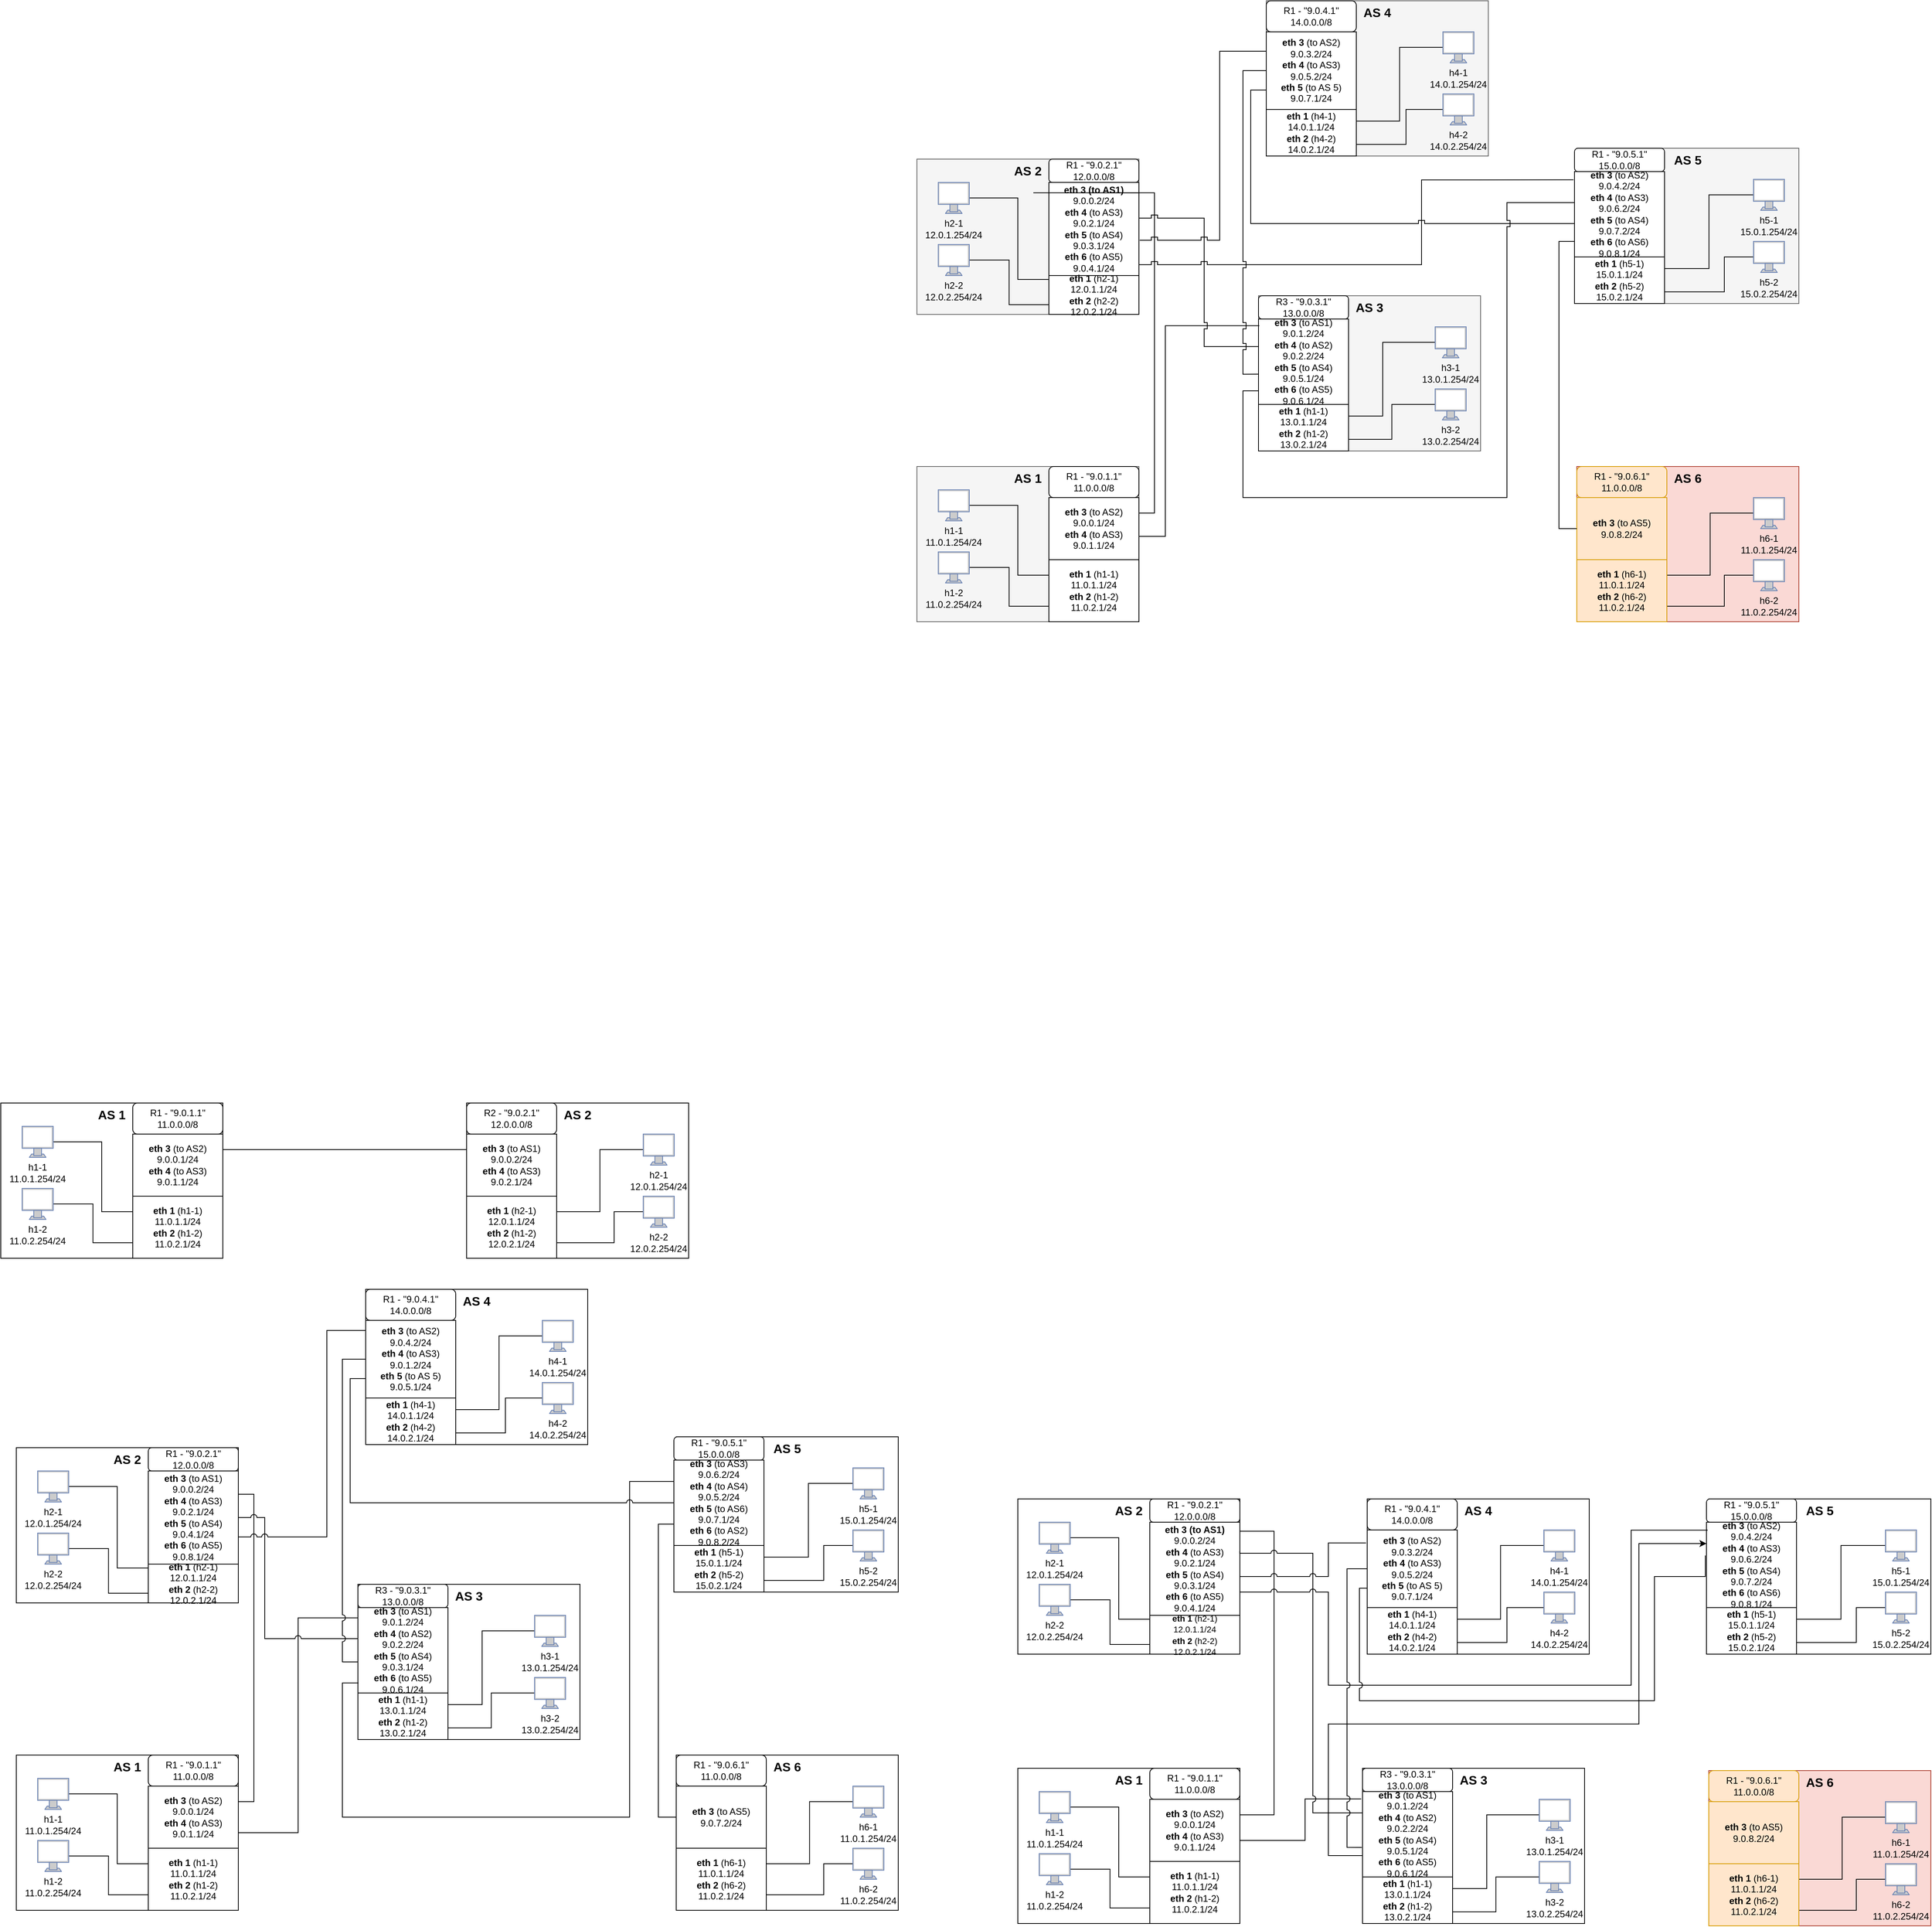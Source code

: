 <mxfile version="22.0.8" type="github">
  <diagram name="Page-1" id="0Aqso-qwS6Z3J9IVTtWJ">
    <mxGraphModel dx="2390" dy="2994" grid="1" gridSize="10" guides="1" tooltips="1" connect="1" arrows="1" fold="1" page="1" pageScale="1" pageWidth="1169" pageHeight="827" math="0" shadow="0">
      <root>
        <mxCell id="0" />
        <mxCell id="1" parent="0" />
        <mxCell id="vTHljmjJwnldgzH6gSCa-15" value="" style="group" parent="1" vertex="1" connectable="0">
          <mxGeometry y="-230" width="286" height="200" as="geometry" />
        </mxCell>
        <mxCell id="vTHljmjJwnldgzH6gSCa-3" value="" style="rounded=0;whiteSpace=wrap;html=1;" parent="vTHljmjJwnldgzH6gSCa-15" vertex="1">
          <mxGeometry width="286" height="200" as="geometry" />
        </mxCell>
        <mxCell id="vTHljmjJwnldgzH6gSCa-4" value="R1 - &quot;9.0.1.1&quot;&lt;br&gt;11.0.0.0/8" style="rounded=1;whiteSpace=wrap;html=1;" parent="vTHljmjJwnldgzH6gSCa-15" vertex="1">
          <mxGeometry x="170" width="116" height="40" as="geometry" />
        </mxCell>
        <mxCell id="vTHljmjJwnldgzH6gSCa-5" value="&lt;b&gt;eth 3 &lt;/b&gt;(to AS2)&lt;br&gt;9.0.0.1/24&lt;br&gt;&lt;b&gt;eth 4 &lt;/b&gt;(to AS3)&lt;br&gt;9.0.1.1/24" style="rounded=0;whiteSpace=wrap;html=1;" parent="vTHljmjJwnldgzH6gSCa-15" vertex="1">
          <mxGeometry x="170" y="40" width="116" height="80" as="geometry" />
        </mxCell>
        <mxCell id="vTHljmjJwnldgzH6gSCa-6" value="&lt;b&gt;eth 1&amp;nbsp;&lt;/b&gt;(h1-1)&lt;br&gt;11.0.1.1/24&lt;br&gt;&lt;b&gt;eth 2&amp;nbsp;&lt;/b&gt;(h1-2)&lt;br&gt;11.0.2.1/24" style="rounded=0;whiteSpace=wrap;html=1;" parent="vTHljmjJwnldgzH6gSCa-15" vertex="1">
          <mxGeometry x="170" y="120" width="116" height="80" as="geometry" />
        </mxCell>
        <mxCell id="vTHljmjJwnldgzH6gSCa-13" style="edgeStyle=orthogonalEdgeStyle;rounded=0;orthogonalLoop=1;jettySize=auto;html=1;exitX=1;exitY=0.5;exitDx=0;exitDy=0;exitPerimeter=0;entryX=0;entryY=0.25;entryDx=0;entryDy=0;endArrow=none;endFill=0;" parent="vTHljmjJwnldgzH6gSCa-15" source="vTHljmjJwnldgzH6gSCa-7" target="vTHljmjJwnldgzH6gSCa-6" edge="1">
          <mxGeometry relative="1" as="geometry">
            <Array as="points">
              <mxPoint x="130" y="50" />
              <mxPoint x="130" y="140" />
            </Array>
          </mxGeometry>
        </mxCell>
        <mxCell id="vTHljmjJwnldgzH6gSCa-7" value="" style="fontColor=#0066CC;verticalAlign=top;verticalLabelPosition=bottom;labelPosition=center;align=center;html=1;outlineConnect=0;fillColor=#CCCCCC;strokeColor=#6881B3;gradientColor=none;gradientDirection=north;strokeWidth=2;shape=mxgraph.networks.monitor;" parent="vTHljmjJwnldgzH6gSCa-15" vertex="1">
          <mxGeometry x="27.5" y="30" width="40" height="40" as="geometry" />
        </mxCell>
        <mxCell id="vTHljmjJwnldgzH6gSCa-9" value="h1-1&lt;br&gt;11.0.1.254/24" style="text;html=1;strokeColor=none;fillColor=none;align=center;verticalAlign=middle;whiteSpace=wrap;rounded=0;" parent="vTHljmjJwnldgzH6gSCa-15" vertex="1">
          <mxGeometry x="20" y="75" width="55" height="30" as="geometry" />
        </mxCell>
        <mxCell id="vTHljmjJwnldgzH6gSCa-12" style="edgeStyle=orthogonalEdgeStyle;rounded=0;orthogonalLoop=1;jettySize=auto;html=1;exitX=1;exitY=0.5;exitDx=0;exitDy=0;exitPerimeter=0;entryX=0;entryY=0.75;entryDx=0;entryDy=0;endArrow=none;endFill=0;" parent="vTHljmjJwnldgzH6gSCa-15" source="vTHljmjJwnldgzH6gSCa-10" target="vTHljmjJwnldgzH6gSCa-6" edge="1">
          <mxGeometry relative="1" as="geometry" />
        </mxCell>
        <mxCell id="vTHljmjJwnldgzH6gSCa-10" value="" style="fontColor=#0066CC;verticalAlign=top;verticalLabelPosition=bottom;labelPosition=center;align=center;html=1;outlineConnect=0;fillColor=#CCCCCC;strokeColor=#6881B3;gradientColor=none;gradientDirection=north;strokeWidth=2;shape=mxgraph.networks.monitor;" parent="vTHljmjJwnldgzH6gSCa-15" vertex="1">
          <mxGeometry x="27.5" y="110" width="40" height="40" as="geometry" />
        </mxCell>
        <mxCell id="vTHljmjJwnldgzH6gSCa-11" value="h1-2&lt;br&gt;11.0.2.254/24" style="text;html=1;strokeColor=none;fillColor=none;align=center;verticalAlign=middle;whiteSpace=wrap;rounded=0;" parent="vTHljmjJwnldgzH6gSCa-15" vertex="1">
          <mxGeometry x="20" y="155" width="55" height="30" as="geometry" />
        </mxCell>
        <mxCell id="vTHljmjJwnldgzH6gSCa-14" value="&lt;b&gt;&lt;font style=&quot;font-size: 16px;&quot;&gt;AS 1&lt;/font&gt;&lt;/b&gt;" style="text;html=1;strokeColor=none;fillColor=none;align=center;verticalAlign=middle;whiteSpace=wrap;rounded=0;" parent="vTHljmjJwnldgzH6gSCa-15" vertex="1">
          <mxGeometry x="113" width="60" height="30" as="geometry" />
        </mxCell>
        <mxCell id="vTHljmjJwnldgzH6gSCa-52" value="" style="group" parent="1" vertex="1" connectable="0">
          <mxGeometry x="600" y="-230" width="286" height="200" as="geometry" />
        </mxCell>
        <mxCell id="vTHljmjJwnldgzH6gSCa-53" value="" style="rounded=0;whiteSpace=wrap;html=1;" parent="vTHljmjJwnldgzH6gSCa-52" vertex="1">
          <mxGeometry width="286" height="200" as="geometry" />
        </mxCell>
        <mxCell id="vTHljmjJwnldgzH6gSCa-65" style="edgeStyle=orthogonalEdgeStyle;rounded=0;orthogonalLoop=1;jettySize=auto;html=1;exitX=0;exitY=0.5;exitDx=0;exitDy=0;exitPerimeter=0;entryX=1;entryY=0.25;entryDx=0;entryDy=0;endArrow=none;endFill=0;" parent="vTHljmjJwnldgzH6gSCa-52" source="vTHljmjJwnldgzH6gSCa-58" target="vTHljmjJwnldgzH6gSCa-56" edge="1">
          <mxGeometry relative="1" as="geometry" />
        </mxCell>
        <mxCell id="vTHljmjJwnldgzH6gSCa-58" value="" style="fontColor=#0066CC;verticalAlign=top;verticalLabelPosition=bottom;labelPosition=center;align=center;html=1;outlineConnect=0;fillColor=#CCCCCC;strokeColor=#6881B3;gradientColor=none;gradientDirection=north;strokeWidth=2;shape=mxgraph.networks.monitor;" parent="vTHljmjJwnldgzH6gSCa-52" vertex="1">
          <mxGeometry x="227.5" y="40" width="40" height="40" as="geometry" />
        </mxCell>
        <mxCell id="vTHljmjJwnldgzH6gSCa-59" value="h2-1&lt;br&gt;12.0.1.254/24" style="text;html=1;strokeColor=none;fillColor=none;align=center;verticalAlign=middle;whiteSpace=wrap;rounded=0;" parent="vTHljmjJwnldgzH6gSCa-52" vertex="1">
          <mxGeometry x="220" y="85" width="55" height="30" as="geometry" />
        </mxCell>
        <mxCell id="vTHljmjJwnldgzH6gSCa-66" style="edgeStyle=orthogonalEdgeStyle;rounded=0;orthogonalLoop=1;jettySize=auto;html=1;exitX=0;exitY=0.5;exitDx=0;exitDy=0;exitPerimeter=0;entryX=1;entryY=0.75;entryDx=0;entryDy=0;endArrow=none;endFill=0;" parent="vTHljmjJwnldgzH6gSCa-52" source="vTHljmjJwnldgzH6gSCa-61" target="vTHljmjJwnldgzH6gSCa-56" edge="1">
          <mxGeometry relative="1" as="geometry">
            <Array as="points">
              <mxPoint x="190" y="140" />
              <mxPoint x="190" y="180" />
            </Array>
          </mxGeometry>
        </mxCell>
        <mxCell id="vTHljmjJwnldgzH6gSCa-61" value="" style="fontColor=#0066CC;verticalAlign=top;verticalLabelPosition=bottom;labelPosition=center;align=center;html=1;outlineConnect=0;fillColor=#CCCCCC;strokeColor=#6881B3;gradientColor=none;gradientDirection=north;strokeWidth=2;shape=mxgraph.networks.monitor;" parent="vTHljmjJwnldgzH6gSCa-52" vertex="1">
          <mxGeometry x="227.5" y="120" width="40" height="40" as="geometry" />
        </mxCell>
        <mxCell id="vTHljmjJwnldgzH6gSCa-62" value="h2-2&lt;br&gt;12.0.2.254/24" style="text;html=1;strokeColor=none;fillColor=none;align=center;verticalAlign=middle;whiteSpace=wrap;rounded=0;" parent="vTHljmjJwnldgzH6gSCa-52" vertex="1">
          <mxGeometry x="220" y="165" width="55" height="30" as="geometry" />
        </mxCell>
        <mxCell id="vTHljmjJwnldgzH6gSCa-63" value="&lt;b&gt;&lt;font style=&quot;font-size: 16px;&quot;&gt;AS 2&lt;/font&gt;&lt;/b&gt;" style="text;html=1;strokeColor=none;fillColor=none;align=center;verticalAlign=middle;whiteSpace=wrap;rounded=0;" parent="vTHljmjJwnldgzH6gSCa-52" vertex="1">
          <mxGeometry x="113" width="60" height="30" as="geometry" />
        </mxCell>
        <mxCell id="vTHljmjJwnldgzH6gSCa-54" value="R2 - &quot;9.0.2.1&quot;&lt;br&gt;12.0.0.0/8" style="rounded=1;whiteSpace=wrap;html=1;" parent="vTHljmjJwnldgzH6gSCa-52" vertex="1">
          <mxGeometry width="116" height="40" as="geometry" />
        </mxCell>
        <mxCell id="vTHljmjJwnldgzH6gSCa-55" value="&lt;b&gt;eth 3 &lt;/b&gt;(to AS1)&lt;br&gt;9.0.0.2/24&lt;br&gt;&lt;b&gt;eth 4 &lt;/b&gt;(to AS3)&lt;br&gt;9.0.2.1/24" style="rounded=0;whiteSpace=wrap;html=1;" parent="vTHljmjJwnldgzH6gSCa-52" vertex="1">
          <mxGeometry y="40" width="116" height="80" as="geometry" />
        </mxCell>
        <mxCell id="vTHljmjJwnldgzH6gSCa-56" value="&lt;b&gt;eth 1&amp;nbsp;&lt;/b&gt;(h2-1)&lt;br&gt;12.0.1.1/24&lt;br&gt;&lt;b&gt;eth 2&amp;nbsp;&lt;/b&gt;(h1-2)&lt;br&gt;12.0.2.1/24" style="rounded=0;whiteSpace=wrap;html=1;" parent="vTHljmjJwnldgzH6gSCa-52" vertex="1">
          <mxGeometry y="120" width="116" height="80" as="geometry" />
        </mxCell>
        <mxCell id="vTHljmjJwnldgzH6gSCa-67" style="edgeStyle=orthogonalEdgeStyle;rounded=0;orthogonalLoop=1;jettySize=auto;html=1;exitX=1;exitY=0.25;exitDx=0;exitDy=0;entryX=0;entryY=0.25;entryDx=0;entryDy=0;endArrow=none;endFill=0;" parent="1" source="vTHljmjJwnldgzH6gSCa-5" target="vTHljmjJwnldgzH6gSCa-55" edge="1">
          <mxGeometry relative="1" as="geometry" />
        </mxCell>
        <mxCell id="vTHljmjJwnldgzH6gSCa-80" value="" style="group" parent="1" vertex="1" connectable="0">
          <mxGeometry x="20" y="610" width="286" height="200" as="geometry" />
        </mxCell>
        <mxCell id="vTHljmjJwnldgzH6gSCa-81" value="" style="rounded=0;whiteSpace=wrap;html=1;" parent="vTHljmjJwnldgzH6gSCa-80" vertex="1">
          <mxGeometry width="286" height="200" as="geometry" />
        </mxCell>
        <mxCell id="vTHljmjJwnldgzH6gSCa-82" value="R1 - &quot;9.0.1.1&quot;&lt;br&gt;11.0.0.0/8" style="rounded=1;whiteSpace=wrap;html=1;" parent="vTHljmjJwnldgzH6gSCa-80" vertex="1">
          <mxGeometry x="170" width="116" height="40" as="geometry" />
        </mxCell>
        <mxCell id="vTHljmjJwnldgzH6gSCa-83" value="&lt;b&gt;eth 3 &lt;/b&gt;(to AS2)&lt;br&gt;9.0.0.1/24&lt;br&gt;&lt;b&gt;eth 4 &lt;/b&gt;(to AS3)&lt;br&gt;9.0.1.1/24" style="rounded=0;whiteSpace=wrap;html=1;" parent="vTHljmjJwnldgzH6gSCa-80" vertex="1">
          <mxGeometry x="170" y="40" width="116" height="80" as="geometry" />
        </mxCell>
        <mxCell id="vTHljmjJwnldgzH6gSCa-84" value="&lt;b&gt;eth 1&amp;nbsp;&lt;/b&gt;(h1-1)&lt;br&gt;11.0.1.1/24&lt;br&gt;&lt;b&gt;eth 2&amp;nbsp;&lt;/b&gt;(h1-2)&lt;br&gt;11.0.2.1/24" style="rounded=0;whiteSpace=wrap;html=1;" parent="vTHljmjJwnldgzH6gSCa-80" vertex="1">
          <mxGeometry x="170" y="120" width="116" height="80" as="geometry" />
        </mxCell>
        <mxCell id="vTHljmjJwnldgzH6gSCa-85" style="edgeStyle=orthogonalEdgeStyle;rounded=0;orthogonalLoop=1;jettySize=auto;html=1;exitX=1;exitY=0.5;exitDx=0;exitDy=0;exitPerimeter=0;entryX=0;entryY=0.25;entryDx=0;entryDy=0;endArrow=none;endFill=0;" parent="vTHljmjJwnldgzH6gSCa-80" source="vTHljmjJwnldgzH6gSCa-86" target="vTHljmjJwnldgzH6gSCa-84" edge="1">
          <mxGeometry relative="1" as="geometry">
            <Array as="points">
              <mxPoint x="130" y="50" />
              <mxPoint x="130" y="140" />
            </Array>
          </mxGeometry>
        </mxCell>
        <mxCell id="vTHljmjJwnldgzH6gSCa-86" value="" style="fontColor=#0066CC;verticalAlign=top;verticalLabelPosition=bottom;labelPosition=center;align=center;html=1;outlineConnect=0;fillColor=#CCCCCC;strokeColor=#6881B3;gradientColor=none;gradientDirection=north;strokeWidth=2;shape=mxgraph.networks.monitor;" parent="vTHljmjJwnldgzH6gSCa-80" vertex="1">
          <mxGeometry x="27.5" y="30" width="40" height="40" as="geometry" />
        </mxCell>
        <mxCell id="vTHljmjJwnldgzH6gSCa-87" value="h1-1&lt;br&gt;11.0.1.254/24" style="text;html=1;strokeColor=none;fillColor=none;align=center;verticalAlign=middle;whiteSpace=wrap;rounded=0;" parent="vTHljmjJwnldgzH6gSCa-80" vertex="1">
          <mxGeometry x="20" y="75" width="55" height="30" as="geometry" />
        </mxCell>
        <mxCell id="vTHljmjJwnldgzH6gSCa-88" style="edgeStyle=orthogonalEdgeStyle;rounded=0;orthogonalLoop=1;jettySize=auto;html=1;exitX=1;exitY=0.5;exitDx=0;exitDy=0;exitPerimeter=0;entryX=0;entryY=0.75;entryDx=0;entryDy=0;endArrow=none;endFill=0;" parent="vTHljmjJwnldgzH6gSCa-80" source="vTHljmjJwnldgzH6gSCa-89" target="vTHljmjJwnldgzH6gSCa-84" edge="1">
          <mxGeometry relative="1" as="geometry" />
        </mxCell>
        <mxCell id="vTHljmjJwnldgzH6gSCa-89" value="" style="fontColor=#0066CC;verticalAlign=top;verticalLabelPosition=bottom;labelPosition=center;align=center;html=1;outlineConnect=0;fillColor=#CCCCCC;strokeColor=#6881B3;gradientColor=none;gradientDirection=north;strokeWidth=2;shape=mxgraph.networks.monitor;" parent="vTHljmjJwnldgzH6gSCa-80" vertex="1">
          <mxGeometry x="27.5" y="110" width="40" height="40" as="geometry" />
        </mxCell>
        <mxCell id="vTHljmjJwnldgzH6gSCa-90" value="h1-2&lt;br&gt;11.0.2.254/24" style="text;html=1;strokeColor=none;fillColor=none;align=center;verticalAlign=middle;whiteSpace=wrap;rounded=0;" parent="vTHljmjJwnldgzH6gSCa-80" vertex="1">
          <mxGeometry x="20" y="155" width="55" height="30" as="geometry" />
        </mxCell>
        <mxCell id="vTHljmjJwnldgzH6gSCa-91" value="&lt;b&gt;&lt;font style=&quot;font-size: 16px;&quot;&gt;AS 1&lt;/font&gt;&lt;/b&gt;" style="text;html=1;strokeColor=none;fillColor=none;align=center;verticalAlign=middle;whiteSpace=wrap;rounded=0;" parent="vTHljmjJwnldgzH6gSCa-80" vertex="1">
          <mxGeometry x="113" width="60" height="30" as="geometry" />
        </mxCell>
        <mxCell id="vTHljmjJwnldgzH6gSCa-92" value="" style="group" parent="1" vertex="1" connectable="0">
          <mxGeometry x="870" y="610" width="286" height="200" as="geometry" />
        </mxCell>
        <mxCell id="vTHljmjJwnldgzH6gSCa-93" value="" style="rounded=0;whiteSpace=wrap;html=1;" parent="vTHljmjJwnldgzH6gSCa-92" vertex="1">
          <mxGeometry width="286" height="200" as="geometry" />
        </mxCell>
        <mxCell id="vTHljmjJwnldgzH6gSCa-172" style="edgeStyle=orthogonalEdgeStyle;rounded=0;orthogonalLoop=1;jettySize=auto;html=1;exitX=0;exitY=0.5;exitDx=0;exitDy=0;exitPerimeter=0;entryX=1;entryY=0.25;entryDx=0;entryDy=0;endArrow=none;endFill=0;" parent="vTHljmjJwnldgzH6gSCa-92" source="vTHljmjJwnldgzH6gSCa-98" target="vTHljmjJwnldgzH6gSCa-96" edge="1">
          <mxGeometry relative="1" as="geometry" />
        </mxCell>
        <mxCell id="vTHljmjJwnldgzH6gSCa-98" value="" style="fontColor=#0066CC;verticalAlign=top;verticalLabelPosition=bottom;labelPosition=center;align=center;html=1;outlineConnect=0;fillColor=#CCCCCC;strokeColor=#6881B3;gradientColor=none;gradientDirection=north;strokeWidth=2;shape=mxgraph.networks.monitor;" parent="vTHljmjJwnldgzH6gSCa-92" vertex="1">
          <mxGeometry x="227.5" y="40" width="40" height="40" as="geometry" />
        </mxCell>
        <mxCell id="vTHljmjJwnldgzH6gSCa-99" value="h6-1&lt;br&gt;11.0.1.254/24" style="text;html=1;strokeColor=none;fillColor=none;align=center;verticalAlign=middle;whiteSpace=wrap;rounded=0;" parent="vTHljmjJwnldgzH6gSCa-92" vertex="1">
          <mxGeometry x="220" y="85" width="55" height="30" as="geometry" />
        </mxCell>
        <mxCell id="vTHljmjJwnldgzH6gSCa-173" style="edgeStyle=orthogonalEdgeStyle;rounded=0;orthogonalLoop=1;jettySize=auto;html=1;exitX=0;exitY=0.5;exitDx=0;exitDy=0;exitPerimeter=0;entryX=1;entryY=0.75;entryDx=0;entryDy=0;endArrow=none;endFill=0;" parent="vTHljmjJwnldgzH6gSCa-92" source="vTHljmjJwnldgzH6gSCa-101" target="vTHljmjJwnldgzH6gSCa-96" edge="1">
          <mxGeometry relative="1" as="geometry">
            <Array as="points">
              <mxPoint x="190" y="140" />
              <mxPoint x="190" y="180" />
            </Array>
          </mxGeometry>
        </mxCell>
        <mxCell id="vTHljmjJwnldgzH6gSCa-101" value="" style="fontColor=#0066CC;verticalAlign=top;verticalLabelPosition=bottom;labelPosition=center;align=center;html=1;outlineConnect=0;fillColor=#CCCCCC;strokeColor=#6881B3;gradientColor=none;gradientDirection=north;strokeWidth=2;shape=mxgraph.networks.monitor;" parent="vTHljmjJwnldgzH6gSCa-92" vertex="1">
          <mxGeometry x="227.5" y="120" width="40" height="40" as="geometry" />
        </mxCell>
        <mxCell id="vTHljmjJwnldgzH6gSCa-102" value="h6-2&lt;br&gt;11.0.2.254/24" style="text;html=1;strokeColor=none;fillColor=none;align=center;verticalAlign=middle;whiteSpace=wrap;rounded=0;" parent="vTHljmjJwnldgzH6gSCa-92" vertex="1">
          <mxGeometry x="220" y="165" width="55" height="30" as="geometry" />
        </mxCell>
        <mxCell id="vTHljmjJwnldgzH6gSCa-103" value="&lt;b&gt;&lt;font style=&quot;font-size: 16px;&quot;&gt;AS 6&lt;/font&gt;&lt;/b&gt;" style="text;html=1;strokeColor=none;fillColor=none;align=center;verticalAlign=middle;whiteSpace=wrap;rounded=0;" parent="vTHljmjJwnldgzH6gSCa-92" vertex="1">
          <mxGeometry x="113" width="60" height="30" as="geometry" />
        </mxCell>
        <mxCell id="vTHljmjJwnldgzH6gSCa-94" value="R1 - &quot;9.0.6.1&quot;&lt;br&gt;11.0.0.0/8" style="rounded=1;whiteSpace=wrap;html=1;" parent="vTHljmjJwnldgzH6gSCa-92" vertex="1">
          <mxGeometry width="116" height="40" as="geometry" />
        </mxCell>
        <mxCell id="vTHljmjJwnldgzH6gSCa-95" value="&lt;b&gt;eth 3 &lt;/b&gt;(to AS5)&lt;br&gt;9.0.7.2/24" style="rounded=0;whiteSpace=wrap;html=1;" parent="vTHljmjJwnldgzH6gSCa-92" vertex="1">
          <mxGeometry y="40" width="116" height="80" as="geometry" />
        </mxCell>
        <mxCell id="vTHljmjJwnldgzH6gSCa-96" value="&lt;b&gt;eth 1&amp;nbsp;&lt;/b&gt;(h6-1)&lt;br&gt;11.0.1.1/24&lt;br&gt;&lt;b&gt;eth 2&amp;nbsp;&lt;/b&gt;(h6-2)&lt;br&gt;11.0.2.1/24" style="rounded=0;whiteSpace=wrap;html=1;" parent="vTHljmjJwnldgzH6gSCa-92" vertex="1">
          <mxGeometry y="120" width="116" height="80" as="geometry" />
        </mxCell>
        <mxCell id="vTHljmjJwnldgzH6gSCa-104" value="" style="group" parent="1" vertex="1" connectable="0">
          <mxGeometry x="20" y="214" width="286" height="200" as="geometry" />
        </mxCell>
        <mxCell id="vTHljmjJwnldgzH6gSCa-105" value="" style="rounded=0;whiteSpace=wrap;html=1;" parent="vTHljmjJwnldgzH6gSCa-104" vertex="1">
          <mxGeometry width="286" height="200" as="geometry" />
        </mxCell>
        <mxCell id="vTHljmjJwnldgzH6gSCa-106" value="R1 - &quot;9.0.2.1&quot;&lt;br&gt;12.0.0.0/8" style="rounded=1;whiteSpace=wrap;html=1;" parent="vTHljmjJwnldgzH6gSCa-104" vertex="1">
          <mxGeometry x="170" width="116" height="30" as="geometry" />
        </mxCell>
        <mxCell id="vTHljmjJwnldgzH6gSCa-107" value="&lt;b&gt;eth 3 &lt;/b&gt;(to AS1)&lt;br&gt;9.0.0.2/24&lt;br&gt;&lt;b&gt;eth 4 &lt;/b&gt;(to AS3)&lt;br&gt;9.0.2.1/24&lt;br&gt;&lt;b&gt;eth 5 &lt;/b&gt;(to AS4)&lt;br&gt;9.0.4.1/24&lt;br&gt;&lt;b&gt;eth 6 &lt;/b&gt;(to AS5)&lt;br&gt;9.0.8.1/24" style="rounded=0;whiteSpace=wrap;html=1;" parent="vTHljmjJwnldgzH6gSCa-104" vertex="1">
          <mxGeometry x="170" y="30" width="116" height="120" as="geometry" />
        </mxCell>
        <mxCell id="vTHljmjJwnldgzH6gSCa-108" value="&lt;b&gt;eth 1&amp;nbsp;&lt;/b&gt;(h2-1)&lt;br&gt;12.0.1.1/24&lt;br&gt;&lt;b&gt;eth 2&amp;nbsp;&lt;/b&gt;(h2-2)&lt;br&gt;12.0.2.1/24" style="rounded=0;whiteSpace=wrap;html=1;" parent="vTHljmjJwnldgzH6gSCa-104" vertex="1">
          <mxGeometry x="170" y="150" width="116" height="50" as="geometry" />
        </mxCell>
        <mxCell id="vTHljmjJwnldgzH6gSCa-175" style="edgeStyle=orthogonalEdgeStyle;rounded=0;orthogonalLoop=1;jettySize=auto;html=1;exitX=1;exitY=0.5;exitDx=0;exitDy=0;exitPerimeter=0;entryX=0;entryY=0.25;entryDx=0;entryDy=0;endArrow=none;endFill=0;" parent="vTHljmjJwnldgzH6gSCa-104" source="vTHljmjJwnldgzH6gSCa-110" target="vTHljmjJwnldgzH6gSCa-108" edge="1">
          <mxGeometry relative="1" as="geometry">
            <Array as="points">
              <mxPoint x="130" y="50" />
              <mxPoint x="130" y="155" />
            </Array>
          </mxGeometry>
        </mxCell>
        <mxCell id="vTHljmjJwnldgzH6gSCa-110" value="" style="fontColor=#0066CC;verticalAlign=top;verticalLabelPosition=bottom;labelPosition=center;align=center;html=1;outlineConnect=0;fillColor=#CCCCCC;strokeColor=#6881B3;gradientColor=none;gradientDirection=north;strokeWidth=2;shape=mxgraph.networks.monitor;" parent="vTHljmjJwnldgzH6gSCa-104" vertex="1">
          <mxGeometry x="27.5" y="30" width="40" height="40" as="geometry" />
        </mxCell>
        <mxCell id="vTHljmjJwnldgzH6gSCa-111" value="h2-1&lt;br&gt;12.0.1.254/24" style="text;html=1;strokeColor=none;fillColor=none;align=center;verticalAlign=middle;whiteSpace=wrap;rounded=0;" parent="vTHljmjJwnldgzH6gSCa-104" vertex="1">
          <mxGeometry x="20" y="75" width="55" height="30" as="geometry" />
        </mxCell>
        <mxCell id="vTHljmjJwnldgzH6gSCa-174" style="edgeStyle=orthogonalEdgeStyle;rounded=0;orthogonalLoop=1;jettySize=auto;html=1;exitX=1;exitY=0.5;exitDx=0;exitDy=0;exitPerimeter=0;entryX=0;entryY=0.75;entryDx=0;entryDy=0;endArrow=none;endFill=0;" parent="vTHljmjJwnldgzH6gSCa-104" source="vTHljmjJwnldgzH6gSCa-113" target="vTHljmjJwnldgzH6gSCa-108" edge="1">
          <mxGeometry relative="1" as="geometry" />
        </mxCell>
        <mxCell id="vTHljmjJwnldgzH6gSCa-113" value="" style="fontColor=#0066CC;verticalAlign=top;verticalLabelPosition=bottom;labelPosition=center;align=center;html=1;outlineConnect=0;fillColor=#CCCCCC;strokeColor=#6881B3;gradientColor=none;gradientDirection=north;strokeWidth=2;shape=mxgraph.networks.monitor;" parent="vTHljmjJwnldgzH6gSCa-104" vertex="1">
          <mxGeometry x="27.5" y="110" width="40" height="40" as="geometry" />
        </mxCell>
        <mxCell id="vTHljmjJwnldgzH6gSCa-114" value="h2-2&lt;br&gt;12.0.2.254/24" style="text;html=1;strokeColor=none;fillColor=none;align=center;verticalAlign=middle;whiteSpace=wrap;rounded=0;" parent="vTHljmjJwnldgzH6gSCa-104" vertex="1">
          <mxGeometry x="20" y="155" width="55" height="30" as="geometry" />
        </mxCell>
        <mxCell id="vTHljmjJwnldgzH6gSCa-115" value="&lt;b&gt;&lt;font style=&quot;font-size: 16px;&quot;&gt;AS 2&lt;/font&gt;&lt;/b&gt;" style="text;html=1;strokeColor=none;fillColor=none;align=center;verticalAlign=middle;whiteSpace=wrap;rounded=0;" parent="vTHljmjJwnldgzH6gSCa-104" vertex="1">
          <mxGeometry x="113" width="60" height="30" as="geometry" />
        </mxCell>
        <mxCell id="vTHljmjJwnldgzH6gSCa-116" value="" style="group" parent="1" vertex="1" connectable="0">
          <mxGeometry x="460" y="390" width="286" height="200" as="geometry" />
        </mxCell>
        <mxCell id="vTHljmjJwnldgzH6gSCa-117" value="" style="rounded=0;whiteSpace=wrap;html=1;" parent="vTHljmjJwnldgzH6gSCa-116" vertex="1">
          <mxGeometry width="286" height="200" as="geometry" />
        </mxCell>
        <mxCell id="vTHljmjJwnldgzH6gSCa-171" style="edgeStyle=orthogonalEdgeStyle;rounded=0;orthogonalLoop=1;jettySize=auto;html=1;exitX=0;exitY=0.5;exitDx=0;exitDy=0;exitPerimeter=0;entryX=1;entryY=0.25;entryDx=0;entryDy=0;endArrow=none;endFill=0;" parent="vTHljmjJwnldgzH6gSCa-116" source="vTHljmjJwnldgzH6gSCa-122" target="vTHljmjJwnldgzH6gSCa-120" edge="1">
          <mxGeometry relative="1" as="geometry">
            <Array as="points">
              <mxPoint x="160" y="60" />
              <mxPoint x="160" y="155" />
            </Array>
          </mxGeometry>
        </mxCell>
        <mxCell id="vTHljmjJwnldgzH6gSCa-122" value="" style="fontColor=#0066CC;verticalAlign=top;verticalLabelPosition=bottom;labelPosition=center;align=center;html=1;outlineConnect=0;fillColor=#CCCCCC;strokeColor=#6881B3;gradientColor=none;gradientDirection=north;strokeWidth=2;shape=mxgraph.networks.monitor;" parent="vTHljmjJwnldgzH6gSCa-116" vertex="1">
          <mxGeometry x="227.5" y="40" width="40" height="40" as="geometry" />
        </mxCell>
        <mxCell id="vTHljmjJwnldgzH6gSCa-123" value="h3-1&lt;br&gt;13.0.1.254/24" style="text;html=1;strokeColor=none;fillColor=none;align=center;verticalAlign=middle;whiteSpace=wrap;rounded=0;" parent="vTHljmjJwnldgzH6gSCa-116" vertex="1">
          <mxGeometry x="220" y="85" width="55" height="30" as="geometry" />
        </mxCell>
        <mxCell id="vTHljmjJwnldgzH6gSCa-170" style="edgeStyle=orthogonalEdgeStyle;rounded=0;orthogonalLoop=1;jettySize=auto;html=1;exitX=0;exitY=0.5;exitDx=0;exitDy=0;exitPerimeter=0;entryX=1;entryY=0.75;entryDx=0;entryDy=0;endArrow=none;endFill=0;" parent="vTHljmjJwnldgzH6gSCa-116" source="vTHljmjJwnldgzH6gSCa-125" target="vTHljmjJwnldgzH6gSCa-120" edge="1">
          <mxGeometry relative="1" as="geometry" />
        </mxCell>
        <mxCell id="vTHljmjJwnldgzH6gSCa-125" value="" style="fontColor=#0066CC;verticalAlign=top;verticalLabelPosition=bottom;labelPosition=center;align=center;html=1;outlineConnect=0;fillColor=#CCCCCC;strokeColor=#6881B3;gradientColor=none;gradientDirection=north;strokeWidth=2;shape=mxgraph.networks.monitor;" parent="vTHljmjJwnldgzH6gSCa-116" vertex="1">
          <mxGeometry x="227.5" y="120" width="40" height="40" as="geometry" />
        </mxCell>
        <mxCell id="vTHljmjJwnldgzH6gSCa-126" value="h3-2&lt;br&gt;13.0.2.254/24" style="text;html=1;strokeColor=none;fillColor=none;align=center;verticalAlign=middle;whiteSpace=wrap;rounded=0;" parent="vTHljmjJwnldgzH6gSCa-116" vertex="1">
          <mxGeometry x="220" y="165" width="55" height="30" as="geometry" />
        </mxCell>
        <mxCell id="vTHljmjJwnldgzH6gSCa-127" value="&lt;b&gt;&lt;font style=&quot;font-size: 16px;&quot;&gt;AS 3&lt;/font&gt;&lt;/b&gt;" style="text;html=1;strokeColor=none;fillColor=none;align=center;verticalAlign=middle;whiteSpace=wrap;rounded=0;" parent="vTHljmjJwnldgzH6gSCa-116" vertex="1">
          <mxGeometry x="113" width="60" height="30" as="geometry" />
        </mxCell>
        <mxCell id="vTHljmjJwnldgzH6gSCa-118" value="R3 - &quot;9.0.3.1&quot;&lt;br&gt;13.0.0.0/8" style="rounded=1;whiteSpace=wrap;html=1;" parent="vTHljmjJwnldgzH6gSCa-116" vertex="1">
          <mxGeometry width="116" height="30" as="geometry" />
        </mxCell>
        <mxCell id="vTHljmjJwnldgzH6gSCa-119" value="&lt;b&gt;eth 3 &lt;/b&gt;(to AS1)&lt;br&gt;9.0.1.2/24&lt;br&gt;&lt;b&gt;eth 4 &lt;/b&gt;(to AS2)&lt;br&gt;9.0.2.2/24&lt;br&gt;&lt;b&gt;eth 5 &lt;/b&gt;(to AS4)&lt;br&gt;9.0.3.1/24&lt;br&gt;&lt;b&gt;eth 6 &lt;/b&gt;(to AS5)&lt;br&gt;9.0.6.1/24" style="rounded=0;whiteSpace=wrap;html=1;" parent="vTHljmjJwnldgzH6gSCa-116" vertex="1">
          <mxGeometry y="30" width="116" height="110" as="geometry" />
        </mxCell>
        <mxCell id="vTHljmjJwnldgzH6gSCa-120" value="&lt;b&gt;eth 1&amp;nbsp;&lt;/b&gt;(h1-1)&lt;br&gt;13.0.1.1/24&lt;br&gt;&lt;b&gt;eth 2&amp;nbsp;&lt;/b&gt;(h1-2)&lt;br&gt;13.0.2.1/24" style="rounded=0;whiteSpace=wrap;html=1;" parent="vTHljmjJwnldgzH6gSCa-116" vertex="1">
          <mxGeometry y="140" width="116" height="60" as="geometry" />
        </mxCell>
        <mxCell id="vTHljmjJwnldgzH6gSCa-128" value="" style="group" parent="1" vertex="1" connectable="0">
          <mxGeometry x="470" y="10" width="286" height="200" as="geometry" />
        </mxCell>
        <mxCell id="vTHljmjJwnldgzH6gSCa-129" value="" style="rounded=0;whiteSpace=wrap;html=1;" parent="vTHljmjJwnldgzH6gSCa-128" vertex="1">
          <mxGeometry width="286" height="200" as="geometry" />
        </mxCell>
        <mxCell id="vTHljmjJwnldgzH6gSCa-176" style="edgeStyle=orthogonalEdgeStyle;rounded=0;orthogonalLoop=1;jettySize=auto;html=1;exitX=0;exitY=0.5;exitDx=0;exitDy=0;exitPerimeter=0;entryX=1;entryY=0.25;entryDx=0;entryDy=0;endArrow=none;endFill=0;" parent="vTHljmjJwnldgzH6gSCa-128" source="vTHljmjJwnldgzH6gSCa-134" target="vTHljmjJwnldgzH6gSCa-132" edge="1">
          <mxGeometry relative="1" as="geometry" />
        </mxCell>
        <mxCell id="vTHljmjJwnldgzH6gSCa-134" value="" style="fontColor=#0066CC;verticalAlign=top;verticalLabelPosition=bottom;labelPosition=center;align=center;html=1;outlineConnect=0;fillColor=#CCCCCC;strokeColor=#6881B3;gradientColor=none;gradientDirection=north;strokeWidth=2;shape=mxgraph.networks.monitor;" parent="vTHljmjJwnldgzH6gSCa-128" vertex="1">
          <mxGeometry x="227.5" y="40" width="40" height="40" as="geometry" />
        </mxCell>
        <mxCell id="vTHljmjJwnldgzH6gSCa-135" value="h4-1&lt;br&gt;14.0.1.254/24" style="text;html=1;strokeColor=none;fillColor=none;align=center;verticalAlign=middle;whiteSpace=wrap;rounded=0;" parent="vTHljmjJwnldgzH6gSCa-128" vertex="1">
          <mxGeometry x="220" y="85" width="55" height="30" as="geometry" />
        </mxCell>
        <mxCell id="vTHljmjJwnldgzH6gSCa-177" style="edgeStyle=orthogonalEdgeStyle;rounded=0;orthogonalLoop=1;jettySize=auto;html=1;exitX=0;exitY=0.5;exitDx=0;exitDy=0;exitPerimeter=0;entryX=1;entryY=0.75;entryDx=0;entryDy=0;endArrow=none;endFill=0;" parent="vTHljmjJwnldgzH6gSCa-128" source="vTHljmjJwnldgzH6gSCa-137" target="vTHljmjJwnldgzH6gSCa-132" edge="1">
          <mxGeometry relative="1" as="geometry">
            <Array as="points">
              <mxPoint x="180" y="140" />
              <mxPoint x="180" y="185" />
            </Array>
          </mxGeometry>
        </mxCell>
        <mxCell id="vTHljmjJwnldgzH6gSCa-137" value="" style="fontColor=#0066CC;verticalAlign=top;verticalLabelPosition=bottom;labelPosition=center;align=center;html=1;outlineConnect=0;fillColor=#CCCCCC;strokeColor=#6881B3;gradientColor=none;gradientDirection=north;strokeWidth=2;shape=mxgraph.networks.monitor;" parent="vTHljmjJwnldgzH6gSCa-128" vertex="1">
          <mxGeometry x="227.5" y="120" width="40" height="40" as="geometry" />
        </mxCell>
        <mxCell id="vTHljmjJwnldgzH6gSCa-138" value="h4-2&lt;br&gt;14.0.2.254/24" style="text;html=1;strokeColor=none;fillColor=none;align=center;verticalAlign=middle;whiteSpace=wrap;rounded=0;" parent="vTHljmjJwnldgzH6gSCa-128" vertex="1">
          <mxGeometry x="220" y="165" width="55" height="30" as="geometry" />
        </mxCell>
        <mxCell id="vTHljmjJwnldgzH6gSCa-139" value="&lt;b&gt;&lt;font style=&quot;font-size: 16px;&quot;&gt;AS 4&lt;/font&gt;&lt;/b&gt;" style="text;html=1;strokeColor=none;fillColor=none;align=center;verticalAlign=middle;whiteSpace=wrap;rounded=0;" parent="vTHljmjJwnldgzH6gSCa-128" vertex="1">
          <mxGeometry x="113" width="60" height="30" as="geometry" />
        </mxCell>
        <mxCell id="vTHljmjJwnldgzH6gSCa-130" value="R1 - &quot;9.0.4.1&quot;&lt;br&gt;14.0.0.0/8" style="rounded=1;whiteSpace=wrap;html=1;" parent="vTHljmjJwnldgzH6gSCa-128" vertex="1">
          <mxGeometry width="116" height="40" as="geometry" />
        </mxCell>
        <mxCell id="vTHljmjJwnldgzH6gSCa-131" value="&lt;b&gt;eth 3 &lt;/b&gt;(to AS2)&lt;br&gt;9.0.4.2/24&lt;br&gt;&lt;b&gt;eth 4 &lt;/b&gt;(to AS3)&lt;br&gt;9.0.1.2/24&lt;br&gt;&lt;b&gt;eth 5 &lt;/b&gt;(to AS 5)&lt;br&gt;9.0.5.1/24" style="rounded=0;whiteSpace=wrap;html=1;" parent="vTHljmjJwnldgzH6gSCa-128" vertex="1">
          <mxGeometry y="40" width="116" height="100" as="geometry" />
        </mxCell>
        <mxCell id="vTHljmjJwnldgzH6gSCa-132" value="&lt;b&gt;eth 1&amp;nbsp;&lt;/b&gt;(h4-1)&lt;br&gt;14.0.1.1/24&lt;br&gt;&lt;b&gt;eth 2&amp;nbsp;&lt;/b&gt;(h4-2)&lt;br&gt;14.0.2.1/24" style="rounded=0;whiteSpace=wrap;html=1;" parent="vTHljmjJwnldgzH6gSCa-128" vertex="1">
          <mxGeometry y="140" width="116" height="60" as="geometry" />
        </mxCell>
        <mxCell id="vTHljmjJwnldgzH6gSCa-140" value="" style="group" parent="1" vertex="1" connectable="0">
          <mxGeometry x="870" y="200" width="286" height="200" as="geometry" />
        </mxCell>
        <mxCell id="vTHljmjJwnldgzH6gSCa-141" value="" style="rounded=0;whiteSpace=wrap;html=1;" parent="vTHljmjJwnldgzH6gSCa-140" vertex="1">
          <mxGeometry width="286" height="200" as="geometry" />
        </mxCell>
        <mxCell id="vTHljmjJwnldgzH6gSCa-168" style="edgeStyle=orthogonalEdgeStyle;rounded=0;orthogonalLoop=1;jettySize=auto;html=1;exitX=0;exitY=0.5;exitDx=0;exitDy=0;exitPerimeter=0;entryX=1;entryY=0.25;entryDx=0;entryDy=0;endArrow=none;endFill=0;" parent="vTHljmjJwnldgzH6gSCa-140" source="vTHljmjJwnldgzH6gSCa-146" target="vTHljmjJwnldgzH6gSCa-144" edge="1">
          <mxGeometry relative="1" as="geometry" />
        </mxCell>
        <mxCell id="vTHljmjJwnldgzH6gSCa-146" value="" style="fontColor=#0066CC;verticalAlign=top;verticalLabelPosition=bottom;labelPosition=center;align=center;html=1;outlineConnect=0;fillColor=#CCCCCC;strokeColor=#6881B3;gradientColor=none;gradientDirection=north;strokeWidth=2;shape=mxgraph.networks.monitor;" parent="vTHljmjJwnldgzH6gSCa-140" vertex="1">
          <mxGeometry x="227.5" y="40" width="40" height="40" as="geometry" />
        </mxCell>
        <mxCell id="vTHljmjJwnldgzH6gSCa-147" value="h5-1&lt;br&gt;15.0.1.254/24" style="text;html=1;strokeColor=none;fillColor=none;align=center;verticalAlign=middle;whiteSpace=wrap;rounded=0;" parent="vTHljmjJwnldgzH6gSCa-140" vertex="1">
          <mxGeometry x="220" y="85" width="55" height="30" as="geometry" />
        </mxCell>
        <mxCell id="vTHljmjJwnldgzH6gSCa-169" style="edgeStyle=orthogonalEdgeStyle;rounded=0;orthogonalLoop=1;jettySize=auto;html=1;exitX=0;exitY=0.5;exitDx=0;exitDy=0;exitPerimeter=0;entryX=1;entryY=0.75;entryDx=0;entryDy=0;endArrow=none;endFill=0;" parent="vTHljmjJwnldgzH6gSCa-140" source="vTHljmjJwnldgzH6gSCa-149" target="vTHljmjJwnldgzH6gSCa-144" edge="1">
          <mxGeometry relative="1" as="geometry">
            <Array as="points">
              <mxPoint x="190" y="140" />
              <mxPoint x="190" y="185" />
            </Array>
          </mxGeometry>
        </mxCell>
        <mxCell id="vTHljmjJwnldgzH6gSCa-149" value="" style="fontColor=#0066CC;verticalAlign=top;verticalLabelPosition=bottom;labelPosition=center;align=center;html=1;outlineConnect=0;fillColor=#CCCCCC;strokeColor=#6881B3;gradientColor=none;gradientDirection=north;strokeWidth=2;shape=mxgraph.networks.monitor;" parent="vTHljmjJwnldgzH6gSCa-140" vertex="1">
          <mxGeometry x="227.5" y="120" width="40" height="40" as="geometry" />
        </mxCell>
        <mxCell id="vTHljmjJwnldgzH6gSCa-150" value="h5-2&lt;br&gt;15.0.2.254/24" style="text;html=1;strokeColor=none;fillColor=none;align=center;verticalAlign=middle;whiteSpace=wrap;rounded=0;" parent="vTHljmjJwnldgzH6gSCa-140" vertex="1">
          <mxGeometry x="220" y="165" width="55" height="30" as="geometry" />
        </mxCell>
        <mxCell id="vTHljmjJwnldgzH6gSCa-151" value="&lt;b&gt;&lt;font style=&quot;font-size: 16px;&quot;&gt;AS 5&lt;/font&gt;&lt;/b&gt;" style="text;html=1;strokeColor=none;fillColor=none;align=center;verticalAlign=middle;whiteSpace=wrap;rounded=0;" parent="vTHljmjJwnldgzH6gSCa-140" vertex="1">
          <mxGeometry x="113" width="60" height="30" as="geometry" />
        </mxCell>
        <mxCell id="vTHljmjJwnldgzH6gSCa-142" value="R1 - &quot;9.0.5.1&quot;&lt;br&gt;15.0.0.0/8" style="rounded=1;whiteSpace=wrap;html=1;" parent="vTHljmjJwnldgzH6gSCa-140" vertex="1">
          <mxGeometry x="-3" width="116" height="30" as="geometry" />
        </mxCell>
        <mxCell id="vTHljmjJwnldgzH6gSCa-143" value="&lt;b&gt;eth 3 &lt;/b&gt;(to AS3)&lt;br&gt;9.0.6.2/24&lt;br&gt;&lt;b&gt;eth 4 &lt;/b&gt;(to AS4)&lt;br&gt;9.0.5.2/24&lt;br&gt;&lt;b&gt;eth 5 &lt;/b&gt;(to AS6)&lt;br&gt;9.0.7.1/24&lt;br&gt;&lt;b&gt;eth 6&lt;/b&gt;&amp;nbsp;(to AS2)&lt;br&gt;9.0.8.2/24" style="rounded=0;whiteSpace=wrap;html=1;" parent="vTHljmjJwnldgzH6gSCa-140" vertex="1">
          <mxGeometry x="-3" y="30" width="116" height="110" as="geometry" />
        </mxCell>
        <mxCell id="vTHljmjJwnldgzH6gSCa-144" value="&lt;b&gt;eth 1&amp;nbsp;&lt;/b&gt;(h5-1)&lt;br&gt;15.0.1.1/24&lt;br&gt;&lt;b&gt;eth 2&amp;nbsp;&lt;/b&gt;(h5-2)&lt;br&gt;15.0.2.1/24" style="rounded=0;whiteSpace=wrap;html=1;" parent="vTHljmjJwnldgzH6gSCa-140" vertex="1">
          <mxGeometry x="-3" y="140" width="116" height="60" as="geometry" />
        </mxCell>
        <mxCell id="vTHljmjJwnldgzH6gSCa-152" style="edgeStyle=orthogonalEdgeStyle;rounded=0;orthogonalLoop=1;jettySize=auto;html=1;exitX=1;exitY=0.25;exitDx=0;exitDy=0;entryX=1;entryY=0.25;entryDx=0;entryDy=0;endArrow=none;endFill=0;" parent="1" source="vTHljmjJwnldgzH6gSCa-107" target="vTHljmjJwnldgzH6gSCa-83" edge="1">
          <mxGeometry relative="1" as="geometry" />
        </mxCell>
        <mxCell id="vTHljmjJwnldgzH6gSCa-159" style="edgeStyle=orthogonalEdgeStyle;rounded=0;orthogonalLoop=1;jettySize=auto;html=1;exitX=1;exitY=0.75;exitDx=0;exitDy=0;entryX=0.002;entryY=0.12;entryDx=0;entryDy=0;entryPerimeter=0;endArrow=none;endFill=0;" parent="1" source="vTHljmjJwnldgzH6gSCa-83" target="vTHljmjJwnldgzH6gSCa-119" edge="1">
          <mxGeometry relative="1" as="geometry" />
        </mxCell>
        <mxCell id="vTHljmjJwnldgzH6gSCa-160" style="edgeStyle=orthogonalEdgeStyle;rounded=0;orthogonalLoop=1;jettySize=auto;html=1;exitX=1;exitY=0.5;exitDx=0;exitDy=0;entryX=0;entryY=0.364;entryDx=0;entryDy=0;entryPerimeter=0;jumpStyle=arc;jumpSize=8;endArrow=none;endFill=0;" parent="1" source="vTHljmjJwnldgzH6gSCa-107" target="vTHljmjJwnldgzH6gSCa-119" edge="1">
          <mxGeometry relative="1" as="geometry">
            <Array as="points">
              <mxPoint x="340" y="304" />
              <mxPoint x="340" y="460" />
            </Array>
          </mxGeometry>
        </mxCell>
        <mxCell id="vTHljmjJwnldgzH6gSCa-161" style="edgeStyle=orthogonalEdgeStyle;rounded=0;orthogonalLoop=1;jettySize=auto;html=1;exitX=1;exitY=0.75;exitDx=0;exitDy=0;entryX=-0.002;entryY=0.13;entryDx=0;entryDy=0;entryPerimeter=0;endArrow=none;endFill=0;jumpStyle=arc;jumpSize=8;" parent="1" source="vTHljmjJwnldgzH6gSCa-107" target="vTHljmjJwnldgzH6gSCa-131" edge="1">
          <mxGeometry relative="1" as="geometry">
            <Array as="points">
              <mxPoint x="420" y="329" />
              <mxPoint x="420" y="63" />
            </Array>
          </mxGeometry>
        </mxCell>
        <mxCell id="vTHljmjJwnldgzH6gSCa-162" style="edgeStyle=orthogonalEdgeStyle;rounded=0;orthogonalLoop=1;jettySize=auto;html=1;exitX=0;exitY=0.5;exitDx=0;exitDy=0;entryX=0;entryY=0.636;entryDx=0;entryDy=0;entryPerimeter=0;endArrow=none;endFill=0;jumpStyle=arc;jumpSize=8;" parent="1" source="vTHljmjJwnldgzH6gSCa-131" target="vTHljmjJwnldgzH6gSCa-119" edge="1">
          <mxGeometry relative="1" as="geometry" />
        </mxCell>
        <mxCell id="vTHljmjJwnldgzH6gSCa-164" style="edgeStyle=orthogonalEdgeStyle;rounded=0;orthogonalLoop=1;jettySize=auto;html=1;exitX=0;exitY=0.25;exitDx=0;exitDy=0;entryX=0.007;entryY=0.883;entryDx=0;entryDy=0;entryPerimeter=0;endArrow=none;endFill=0;" parent="1" source="vTHljmjJwnldgzH6gSCa-143" target="vTHljmjJwnldgzH6gSCa-119" edge="1">
          <mxGeometry relative="1" as="geometry">
            <Array as="points">
              <mxPoint x="810" y="258" />
              <mxPoint x="810" y="690" />
              <mxPoint x="440" y="690" />
              <mxPoint x="440" y="517" />
            </Array>
          </mxGeometry>
        </mxCell>
        <mxCell id="vTHljmjJwnldgzH6gSCa-165" style="edgeStyle=orthogonalEdgeStyle;rounded=0;orthogonalLoop=1;jettySize=auto;html=1;exitX=0;exitY=0.75;exitDx=0;exitDy=0;entryX=0;entryY=0.5;entryDx=0;entryDy=0;endArrow=none;endFill=0;jumpStyle=arc;jumpSize=8;" parent="1" source="vTHljmjJwnldgzH6gSCa-131" target="vTHljmjJwnldgzH6gSCa-143" edge="1">
          <mxGeometry relative="1" as="geometry" />
        </mxCell>
        <mxCell id="vTHljmjJwnldgzH6gSCa-167" style="edgeStyle=orthogonalEdgeStyle;rounded=0;orthogonalLoop=1;jettySize=auto;html=1;exitX=0;exitY=0.75;exitDx=0;exitDy=0;entryX=0;entryY=0.5;entryDx=0;entryDy=0;endArrow=none;endFill=0;" parent="1" source="vTHljmjJwnldgzH6gSCa-143" target="vTHljmjJwnldgzH6gSCa-95" edge="1">
          <mxGeometry relative="1" as="geometry" />
        </mxCell>
        <mxCell id="v5bySEhQSbiyV7Sk8xdF-1" value="" style="group" vertex="1" connectable="0" parent="1">
          <mxGeometry x="1310" y="627" width="286" height="200" as="geometry" />
        </mxCell>
        <mxCell id="v5bySEhQSbiyV7Sk8xdF-2" value="" style="rounded=0;whiteSpace=wrap;html=1;" vertex="1" parent="v5bySEhQSbiyV7Sk8xdF-1">
          <mxGeometry width="286" height="200" as="geometry" />
        </mxCell>
        <mxCell id="v5bySEhQSbiyV7Sk8xdF-3" value="R1 - &quot;9.0.1.1&quot;&lt;br&gt;11.0.0.0/8" style="rounded=1;whiteSpace=wrap;html=1;" vertex="1" parent="v5bySEhQSbiyV7Sk8xdF-1">
          <mxGeometry x="170" width="116" height="40" as="geometry" />
        </mxCell>
        <mxCell id="v5bySEhQSbiyV7Sk8xdF-4" value="&lt;b&gt;eth 3 &lt;/b&gt;(to AS2)&lt;br&gt;9.0.0.1/24&lt;br&gt;&lt;b&gt;eth 4 &lt;/b&gt;(to AS3)&lt;br&gt;9.0.1.1/24" style="rounded=0;whiteSpace=wrap;html=1;" vertex="1" parent="v5bySEhQSbiyV7Sk8xdF-1">
          <mxGeometry x="170" y="40" width="116" height="80" as="geometry" />
        </mxCell>
        <mxCell id="v5bySEhQSbiyV7Sk8xdF-5" value="&lt;b&gt;eth 1&amp;nbsp;&lt;/b&gt;(h1-1)&lt;br&gt;11.0.1.1/24&lt;br&gt;&lt;b&gt;eth 2&amp;nbsp;&lt;/b&gt;(h1-2)&lt;br&gt;11.0.2.1/24" style="rounded=0;whiteSpace=wrap;html=1;" vertex="1" parent="v5bySEhQSbiyV7Sk8xdF-1">
          <mxGeometry x="170" y="120" width="116" height="80" as="geometry" />
        </mxCell>
        <mxCell id="v5bySEhQSbiyV7Sk8xdF-6" style="edgeStyle=orthogonalEdgeStyle;rounded=0;orthogonalLoop=1;jettySize=auto;html=1;exitX=1;exitY=0.5;exitDx=0;exitDy=0;exitPerimeter=0;entryX=0;entryY=0.25;entryDx=0;entryDy=0;endArrow=none;endFill=0;" edge="1" parent="v5bySEhQSbiyV7Sk8xdF-1" source="v5bySEhQSbiyV7Sk8xdF-7" target="v5bySEhQSbiyV7Sk8xdF-5">
          <mxGeometry relative="1" as="geometry">
            <Array as="points">
              <mxPoint x="130" y="50" />
              <mxPoint x="130" y="140" />
            </Array>
          </mxGeometry>
        </mxCell>
        <mxCell id="v5bySEhQSbiyV7Sk8xdF-7" value="" style="fontColor=#0066CC;verticalAlign=top;verticalLabelPosition=bottom;labelPosition=center;align=center;html=1;outlineConnect=0;fillColor=#CCCCCC;strokeColor=#6881B3;gradientColor=none;gradientDirection=north;strokeWidth=2;shape=mxgraph.networks.monitor;" vertex="1" parent="v5bySEhQSbiyV7Sk8xdF-1">
          <mxGeometry x="27.5" y="30" width="40" height="40" as="geometry" />
        </mxCell>
        <mxCell id="v5bySEhQSbiyV7Sk8xdF-8" value="h1-1&lt;br&gt;11.0.1.254/24" style="text;html=1;strokeColor=none;fillColor=none;align=center;verticalAlign=middle;whiteSpace=wrap;rounded=0;" vertex="1" parent="v5bySEhQSbiyV7Sk8xdF-1">
          <mxGeometry x="20" y="75" width="55" height="30" as="geometry" />
        </mxCell>
        <mxCell id="v5bySEhQSbiyV7Sk8xdF-9" style="edgeStyle=orthogonalEdgeStyle;rounded=0;orthogonalLoop=1;jettySize=auto;html=1;exitX=1;exitY=0.5;exitDx=0;exitDy=0;exitPerimeter=0;entryX=0;entryY=0.75;entryDx=0;entryDy=0;endArrow=none;endFill=0;" edge="1" parent="v5bySEhQSbiyV7Sk8xdF-1" source="v5bySEhQSbiyV7Sk8xdF-10" target="v5bySEhQSbiyV7Sk8xdF-5">
          <mxGeometry relative="1" as="geometry" />
        </mxCell>
        <mxCell id="v5bySEhQSbiyV7Sk8xdF-10" value="" style="fontColor=#0066CC;verticalAlign=top;verticalLabelPosition=bottom;labelPosition=center;align=center;html=1;outlineConnect=0;fillColor=#CCCCCC;strokeColor=#6881B3;gradientColor=none;gradientDirection=north;strokeWidth=2;shape=mxgraph.networks.monitor;" vertex="1" parent="v5bySEhQSbiyV7Sk8xdF-1">
          <mxGeometry x="27.5" y="110" width="40" height="40" as="geometry" />
        </mxCell>
        <mxCell id="v5bySEhQSbiyV7Sk8xdF-11" value="h1-2&lt;br&gt;11.0.2.254/24" style="text;html=1;strokeColor=none;fillColor=none;align=center;verticalAlign=middle;whiteSpace=wrap;rounded=0;" vertex="1" parent="v5bySEhQSbiyV7Sk8xdF-1">
          <mxGeometry x="20" y="155" width="55" height="30" as="geometry" />
        </mxCell>
        <mxCell id="v5bySEhQSbiyV7Sk8xdF-12" value="&lt;b&gt;&lt;font style=&quot;font-size: 16px;&quot;&gt;AS 1&lt;/font&gt;&lt;/b&gt;" style="text;html=1;strokeColor=none;fillColor=none;align=center;verticalAlign=middle;whiteSpace=wrap;rounded=0;" vertex="1" parent="v5bySEhQSbiyV7Sk8xdF-1">
          <mxGeometry x="113" width="60" height="30" as="geometry" />
        </mxCell>
        <mxCell id="v5bySEhQSbiyV7Sk8xdF-13" value="" style="group;fillColor=#ffe6cc;strokeColor=#d79b00;" vertex="1" connectable="0" parent="1">
          <mxGeometry x="2200" y="630" width="286" height="200" as="geometry" />
        </mxCell>
        <mxCell id="v5bySEhQSbiyV7Sk8xdF-14" value="" style="rounded=0;whiteSpace=wrap;html=1;fillColor=#fad9d5;strokeColor=#ae4132;" vertex="1" parent="v5bySEhQSbiyV7Sk8xdF-13">
          <mxGeometry width="286" height="200" as="geometry" />
        </mxCell>
        <mxCell id="v5bySEhQSbiyV7Sk8xdF-15" style="edgeStyle=orthogonalEdgeStyle;rounded=0;orthogonalLoop=1;jettySize=auto;html=1;exitX=0;exitY=0.5;exitDx=0;exitDy=0;exitPerimeter=0;entryX=1;entryY=0.25;entryDx=0;entryDy=0;endArrow=none;endFill=0;" edge="1" parent="v5bySEhQSbiyV7Sk8xdF-13" source="v5bySEhQSbiyV7Sk8xdF-16" target="v5bySEhQSbiyV7Sk8xdF-24">
          <mxGeometry relative="1" as="geometry" />
        </mxCell>
        <mxCell id="v5bySEhQSbiyV7Sk8xdF-16" value="" style="fontColor=#0066CC;verticalAlign=top;verticalLabelPosition=bottom;labelPosition=center;align=center;html=1;outlineConnect=0;fillColor=#CCCCCC;strokeColor=#6881B3;gradientColor=none;gradientDirection=north;strokeWidth=2;shape=mxgraph.networks.monitor;" vertex="1" parent="v5bySEhQSbiyV7Sk8xdF-13">
          <mxGeometry x="227.5" y="40" width="40" height="40" as="geometry" />
        </mxCell>
        <mxCell id="v5bySEhQSbiyV7Sk8xdF-17" value="h6-1&lt;br&gt;11.0.1.254/24" style="text;html=1;strokeColor=none;fillColor=none;align=center;verticalAlign=middle;whiteSpace=wrap;rounded=0;" vertex="1" parent="v5bySEhQSbiyV7Sk8xdF-13">
          <mxGeometry x="220" y="85" width="55" height="30" as="geometry" />
        </mxCell>
        <mxCell id="v5bySEhQSbiyV7Sk8xdF-18" style="edgeStyle=orthogonalEdgeStyle;rounded=0;orthogonalLoop=1;jettySize=auto;html=1;exitX=0;exitY=0.5;exitDx=0;exitDy=0;exitPerimeter=0;entryX=1;entryY=0.75;entryDx=0;entryDy=0;endArrow=none;endFill=0;" edge="1" parent="v5bySEhQSbiyV7Sk8xdF-13" source="v5bySEhQSbiyV7Sk8xdF-19" target="v5bySEhQSbiyV7Sk8xdF-24">
          <mxGeometry relative="1" as="geometry">
            <Array as="points">
              <mxPoint x="190" y="140" />
              <mxPoint x="190" y="180" />
            </Array>
          </mxGeometry>
        </mxCell>
        <mxCell id="v5bySEhQSbiyV7Sk8xdF-19" value="" style="fontColor=#0066CC;verticalAlign=top;verticalLabelPosition=bottom;labelPosition=center;align=center;html=1;outlineConnect=0;fillColor=#CCCCCC;strokeColor=#6881B3;gradientColor=none;gradientDirection=north;strokeWidth=2;shape=mxgraph.networks.monitor;" vertex="1" parent="v5bySEhQSbiyV7Sk8xdF-13">
          <mxGeometry x="227.5" y="120" width="40" height="40" as="geometry" />
        </mxCell>
        <mxCell id="v5bySEhQSbiyV7Sk8xdF-20" value="h6-2&lt;br&gt;11.0.2.254/24" style="text;html=1;strokeColor=none;fillColor=none;align=center;verticalAlign=middle;whiteSpace=wrap;rounded=0;" vertex="1" parent="v5bySEhQSbiyV7Sk8xdF-13">
          <mxGeometry x="220" y="165" width="55" height="30" as="geometry" />
        </mxCell>
        <mxCell id="v5bySEhQSbiyV7Sk8xdF-21" value="&lt;b&gt;&lt;font style=&quot;font-size: 16px;&quot;&gt;AS 6&lt;/font&gt;&lt;/b&gt;" style="text;html=1;strokeColor=none;fillColor=none;align=center;verticalAlign=middle;whiteSpace=wrap;rounded=0;" vertex="1" parent="v5bySEhQSbiyV7Sk8xdF-13">
          <mxGeometry x="113" width="60" height="30" as="geometry" />
        </mxCell>
        <mxCell id="v5bySEhQSbiyV7Sk8xdF-22" value="R1 - &quot;9.0.6.1&quot;&lt;br&gt;11.0.0.0/8" style="rounded=1;whiteSpace=wrap;html=1;fillColor=#ffe6cc;strokeColor=#d79b00;" vertex="1" parent="v5bySEhQSbiyV7Sk8xdF-13">
          <mxGeometry width="116" height="40" as="geometry" />
        </mxCell>
        <mxCell id="v5bySEhQSbiyV7Sk8xdF-23" value="&lt;b&gt;eth 3 &lt;/b&gt;(to AS5)&lt;br&gt;9.0.8.2/24" style="rounded=0;whiteSpace=wrap;html=1;fillColor=#ffe6cc;strokeColor=#d79b00;" vertex="1" parent="v5bySEhQSbiyV7Sk8xdF-13">
          <mxGeometry y="40" width="116" height="80" as="geometry" />
        </mxCell>
        <mxCell id="v5bySEhQSbiyV7Sk8xdF-24" value="&lt;b&gt;eth 1&amp;nbsp;&lt;/b&gt;(h6-1)&lt;br&gt;11.0.1.1/24&lt;br&gt;&lt;b&gt;eth 2&amp;nbsp;&lt;/b&gt;(h6-2)&lt;br&gt;11.0.2.1/24" style="rounded=0;whiteSpace=wrap;html=1;fillColor=#ffe6cc;strokeColor=#d79b00;" vertex="1" parent="v5bySEhQSbiyV7Sk8xdF-13">
          <mxGeometry y="120" width="116" height="80" as="geometry" />
        </mxCell>
        <mxCell id="v5bySEhQSbiyV7Sk8xdF-25" value="" style="group" vertex="1" connectable="0" parent="1">
          <mxGeometry x="1310" y="280" width="286" height="200" as="geometry" />
        </mxCell>
        <mxCell id="v5bySEhQSbiyV7Sk8xdF-26" value="" style="rounded=0;whiteSpace=wrap;html=1;" vertex="1" parent="v5bySEhQSbiyV7Sk8xdF-25">
          <mxGeometry width="286" height="200" as="geometry" />
        </mxCell>
        <mxCell id="v5bySEhQSbiyV7Sk8xdF-27" value="R1 - &quot;9.0.2.1&quot;&lt;br&gt;12.0.0.0/8" style="rounded=1;whiteSpace=wrap;html=1;" vertex="1" parent="v5bySEhQSbiyV7Sk8xdF-25">
          <mxGeometry x="170" width="116" height="30" as="geometry" />
        </mxCell>
        <mxCell id="v5bySEhQSbiyV7Sk8xdF-28" value="&lt;b style=&quot;border-color: var(--border-color);&quot;&gt;&lt;b style=&quot;border-color: var(--border-color);&quot;&gt;eth 3&amp;nbsp;&lt;/b&gt;(to AS1)&lt;br style=&quot;border-color: var(--border-color); font-weight: 400;&quot;&gt;&lt;span style=&quot;font-weight: 400;&quot;&gt;9.0.0.2/24&lt;/span&gt;&lt;br&gt;eth 4&amp;nbsp;&lt;/b&gt;(to AS3)&lt;br style=&quot;border-color: var(--border-color);&quot;&gt;9.0.2.1/24&lt;b&gt;&lt;br&gt;eth 5 &lt;/b&gt;(to AS4)&lt;br&gt;9.0.3.1/24&lt;br&gt;&lt;b&gt;eth 6 &lt;/b&gt;(to AS5)&lt;br&gt;9.0.4.1/24" style="rounded=0;whiteSpace=wrap;html=1;" vertex="1" parent="v5bySEhQSbiyV7Sk8xdF-25">
          <mxGeometry x="170" y="30" width="116" height="120" as="geometry" />
        </mxCell>
        <mxCell id="v5bySEhQSbiyV7Sk8xdF-29" value="&lt;font style=&quot;font-size: 11px;&quot;&gt;&lt;b&gt;eth 1&amp;nbsp;&lt;/b&gt;(h2-1)&lt;br&gt;12.0.1.1/24&lt;br&gt;&lt;b&gt;eth 2&amp;nbsp;&lt;/b&gt;(h2-2)&lt;br&gt;12.0.2.1/24&lt;/font&gt;" style="rounded=0;whiteSpace=wrap;html=1;" vertex="1" parent="v5bySEhQSbiyV7Sk8xdF-25">
          <mxGeometry x="170" y="150" width="116" height="50" as="geometry" />
        </mxCell>
        <mxCell id="v5bySEhQSbiyV7Sk8xdF-30" style="edgeStyle=orthogonalEdgeStyle;rounded=0;orthogonalLoop=1;jettySize=auto;html=1;exitX=1;exitY=0.5;exitDx=0;exitDy=0;exitPerimeter=0;entryX=0;entryY=0.25;entryDx=0;entryDy=0;endArrow=none;endFill=0;" edge="1" parent="v5bySEhQSbiyV7Sk8xdF-25" source="v5bySEhQSbiyV7Sk8xdF-31" target="v5bySEhQSbiyV7Sk8xdF-29">
          <mxGeometry relative="1" as="geometry">
            <Array as="points">
              <mxPoint x="130" y="50" />
              <mxPoint x="130" y="155" />
            </Array>
          </mxGeometry>
        </mxCell>
        <mxCell id="v5bySEhQSbiyV7Sk8xdF-31" value="" style="fontColor=#0066CC;verticalAlign=top;verticalLabelPosition=bottom;labelPosition=center;align=center;html=1;outlineConnect=0;fillColor=#CCCCCC;strokeColor=#6881B3;gradientColor=none;gradientDirection=north;strokeWidth=2;shape=mxgraph.networks.monitor;" vertex="1" parent="v5bySEhQSbiyV7Sk8xdF-25">
          <mxGeometry x="27.5" y="30" width="40" height="40" as="geometry" />
        </mxCell>
        <mxCell id="v5bySEhQSbiyV7Sk8xdF-32" value="h2-1&lt;br&gt;12.0.1.254/24" style="text;html=1;strokeColor=none;fillColor=none;align=center;verticalAlign=middle;whiteSpace=wrap;rounded=0;" vertex="1" parent="v5bySEhQSbiyV7Sk8xdF-25">
          <mxGeometry x="20" y="75" width="55" height="30" as="geometry" />
        </mxCell>
        <mxCell id="v5bySEhQSbiyV7Sk8xdF-33" style="edgeStyle=orthogonalEdgeStyle;rounded=0;orthogonalLoop=1;jettySize=auto;html=1;exitX=1;exitY=0.5;exitDx=0;exitDy=0;exitPerimeter=0;entryX=0;entryY=0.75;entryDx=0;entryDy=0;endArrow=none;endFill=0;" edge="1" parent="v5bySEhQSbiyV7Sk8xdF-25" source="v5bySEhQSbiyV7Sk8xdF-34" target="v5bySEhQSbiyV7Sk8xdF-29">
          <mxGeometry relative="1" as="geometry" />
        </mxCell>
        <mxCell id="v5bySEhQSbiyV7Sk8xdF-34" value="" style="fontColor=#0066CC;verticalAlign=top;verticalLabelPosition=bottom;labelPosition=center;align=center;html=1;outlineConnect=0;fillColor=#CCCCCC;strokeColor=#6881B3;gradientColor=none;gradientDirection=north;strokeWidth=2;shape=mxgraph.networks.monitor;" vertex="1" parent="v5bySEhQSbiyV7Sk8xdF-25">
          <mxGeometry x="27.5" y="110" width="40" height="40" as="geometry" />
        </mxCell>
        <mxCell id="v5bySEhQSbiyV7Sk8xdF-35" value="h2-2&lt;br&gt;12.0.2.254/24" style="text;html=1;strokeColor=none;fillColor=none;align=center;verticalAlign=middle;whiteSpace=wrap;rounded=0;" vertex="1" parent="v5bySEhQSbiyV7Sk8xdF-25">
          <mxGeometry x="20" y="155" width="55" height="30" as="geometry" />
        </mxCell>
        <mxCell id="v5bySEhQSbiyV7Sk8xdF-36" value="&lt;b&gt;&lt;font style=&quot;font-size: 16px;&quot;&gt;AS 2&lt;/font&gt;&lt;/b&gt;" style="text;html=1;strokeColor=none;fillColor=none;align=center;verticalAlign=middle;whiteSpace=wrap;rounded=0;" vertex="1" parent="v5bySEhQSbiyV7Sk8xdF-25">
          <mxGeometry x="113" width="60" height="30" as="geometry" />
        </mxCell>
        <mxCell id="v5bySEhQSbiyV7Sk8xdF-37" value="" style="group" vertex="1" connectable="0" parent="1">
          <mxGeometry x="1754" y="627" width="286" height="200" as="geometry" />
        </mxCell>
        <mxCell id="v5bySEhQSbiyV7Sk8xdF-38" value="" style="rounded=0;whiteSpace=wrap;html=1;" vertex="1" parent="v5bySEhQSbiyV7Sk8xdF-37">
          <mxGeometry width="286" height="200" as="geometry" />
        </mxCell>
        <mxCell id="v5bySEhQSbiyV7Sk8xdF-39" style="edgeStyle=orthogonalEdgeStyle;rounded=0;orthogonalLoop=1;jettySize=auto;html=1;exitX=0;exitY=0.5;exitDx=0;exitDy=0;exitPerimeter=0;entryX=1;entryY=0.25;entryDx=0;entryDy=0;endArrow=none;endFill=0;" edge="1" parent="v5bySEhQSbiyV7Sk8xdF-37" source="v5bySEhQSbiyV7Sk8xdF-40" target="v5bySEhQSbiyV7Sk8xdF-48">
          <mxGeometry relative="1" as="geometry">
            <Array as="points">
              <mxPoint x="160" y="60" />
              <mxPoint x="160" y="155" />
            </Array>
          </mxGeometry>
        </mxCell>
        <mxCell id="v5bySEhQSbiyV7Sk8xdF-40" value="" style="fontColor=#0066CC;verticalAlign=top;verticalLabelPosition=bottom;labelPosition=center;align=center;html=1;outlineConnect=0;fillColor=#CCCCCC;strokeColor=#6881B3;gradientColor=none;gradientDirection=north;strokeWidth=2;shape=mxgraph.networks.monitor;" vertex="1" parent="v5bySEhQSbiyV7Sk8xdF-37">
          <mxGeometry x="227.5" y="40" width="40" height="40" as="geometry" />
        </mxCell>
        <mxCell id="v5bySEhQSbiyV7Sk8xdF-41" value="h3-1&lt;br&gt;13.0.1.254/24" style="text;html=1;strokeColor=none;fillColor=none;align=center;verticalAlign=middle;whiteSpace=wrap;rounded=0;" vertex="1" parent="v5bySEhQSbiyV7Sk8xdF-37">
          <mxGeometry x="220" y="85" width="55" height="30" as="geometry" />
        </mxCell>
        <mxCell id="v5bySEhQSbiyV7Sk8xdF-42" style="edgeStyle=orthogonalEdgeStyle;rounded=0;orthogonalLoop=1;jettySize=auto;html=1;exitX=0;exitY=0.5;exitDx=0;exitDy=0;exitPerimeter=0;entryX=1;entryY=0.75;entryDx=0;entryDy=0;endArrow=none;endFill=0;" edge="1" parent="v5bySEhQSbiyV7Sk8xdF-37" source="v5bySEhQSbiyV7Sk8xdF-43" target="v5bySEhQSbiyV7Sk8xdF-48">
          <mxGeometry relative="1" as="geometry" />
        </mxCell>
        <mxCell id="v5bySEhQSbiyV7Sk8xdF-43" value="" style="fontColor=#0066CC;verticalAlign=top;verticalLabelPosition=bottom;labelPosition=center;align=center;html=1;outlineConnect=0;fillColor=#CCCCCC;strokeColor=#6881B3;gradientColor=none;gradientDirection=north;strokeWidth=2;shape=mxgraph.networks.monitor;" vertex="1" parent="v5bySEhQSbiyV7Sk8xdF-37">
          <mxGeometry x="227.5" y="120" width="40" height="40" as="geometry" />
        </mxCell>
        <mxCell id="v5bySEhQSbiyV7Sk8xdF-44" value="h3-2&lt;br&gt;13.0.2.254/24" style="text;html=1;strokeColor=none;fillColor=none;align=center;verticalAlign=middle;whiteSpace=wrap;rounded=0;" vertex="1" parent="v5bySEhQSbiyV7Sk8xdF-37">
          <mxGeometry x="220" y="165" width="55" height="30" as="geometry" />
        </mxCell>
        <mxCell id="v5bySEhQSbiyV7Sk8xdF-45" value="&lt;b&gt;&lt;font style=&quot;font-size: 16px;&quot;&gt;AS 3&lt;/font&gt;&lt;/b&gt;" style="text;html=1;strokeColor=none;fillColor=none;align=center;verticalAlign=middle;whiteSpace=wrap;rounded=0;" vertex="1" parent="v5bySEhQSbiyV7Sk8xdF-37">
          <mxGeometry x="113" width="60" height="30" as="geometry" />
        </mxCell>
        <mxCell id="v5bySEhQSbiyV7Sk8xdF-46" value="R3 - &quot;9.0.3.1&quot;&lt;br&gt;13.0.0.0/8" style="rounded=1;whiteSpace=wrap;html=1;" vertex="1" parent="v5bySEhQSbiyV7Sk8xdF-37">
          <mxGeometry width="116" height="30" as="geometry" />
        </mxCell>
        <mxCell id="v5bySEhQSbiyV7Sk8xdF-47" value="&lt;b&gt;eth 3 &lt;/b&gt;(to AS1)&lt;br&gt;9.0.1.2/24&lt;br&gt;&lt;b&gt;eth 4 &lt;/b&gt;(to AS2)&lt;br&gt;9.0.2.2/24&lt;br&gt;&lt;b&gt;eth 5 &lt;/b&gt;(to AS4)&lt;br&gt;9.0.5.1/24&lt;br&gt;&lt;b&gt;eth 6 &lt;/b&gt;(to AS5)&lt;br&gt;9.0.6.1/24" style="rounded=0;whiteSpace=wrap;html=1;" vertex="1" parent="v5bySEhQSbiyV7Sk8xdF-37">
          <mxGeometry y="30" width="116" height="110" as="geometry" />
        </mxCell>
        <mxCell id="v5bySEhQSbiyV7Sk8xdF-48" value="&lt;b&gt;eth 1&amp;nbsp;&lt;/b&gt;(h1-1)&lt;br&gt;13.0.1.1/24&lt;br&gt;&lt;b&gt;eth 2&amp;nbsp;&lt;/b&gt;(h1-2)&lt;br&gt;13.0.2.1/24" style="rounded=0;whiteSpace=wrap;html=1;" vertex="1" parent="v5bySEhQSbiyV7Sk8xdF-37">
          <mxGeometry y="140" width="116" height="60" as="geometry" />
        </mxCell>
        <mxCell id="v5bySEhQSbiyV7Sk8xdF-49" value="" style="group" vertex="1" connectable="0" parent="1">
          <mxGeometry x="1760" y="280" width="286" height="200" as="geometry" />
        </mxCell>
        <mxCell id="v5bySEhQSbiyV7Sk8xdF-50" value="" style="rounded=0;whiteSpace=wrap;html=1;" vertex="1" parent="v5bySEhQSbiyV7Sk8xdF-49">
          <mxGeometry width="286" height="200" as="geometry" />
        </mxCell>
        <mxCell id="v5bySEhQSbiyV7Sk8xdF-51" style="edgeStyle=orthogonalEdgeStyle;rounded=0;orthogonalLoop=1;jettySize=auto;html=1;exitX=0;exitY=0.5;exitDx=0;exitDy=0;exitPerimeter=0;entryX=1;entryY=0.25;entryDx=0;entryDy=0;endArrow=none;endFill=0;" edge="1" parent="v5bySEhQSbiyV7Sk8xdF-49" source="v5bySEhQSbiyV7Sk8xdF-52" target="v5bySEhQSbiyV7Sk8xdF-60">
          <mxGeometry relative="1" as="geometry" />
        </mxCell>
        <mxCell id="v5bySEhQSbiyV7Sk8xdF-52" value="" style="fontColor=#0066CC;verticalAlign=top;verticalLabelPosition=bottom;labelPosition=center;align=center;html=1;outlineConnect=0;fillColor=#CCCCCC;strokeColor=#6881B3;gradientColor=none;gradientDirection=north;strokeWidth=2;shape=mxgraph.networks.monitor;" vertex="1" parent="v5bySEhQSbiyV7Sk8xdF-49">
          <mxGeometry x="227.5" y="40" width="40" height="40" as="geometry" />
        </mxCell>
        <mxCell id="v5bySEhQSbiyV7Sk8xdF-53" value="h4-1&lt;br&gt;14.0.1.254/24" style="text;html=1;strokeColor=none;fillColor=none;align=center;verticalAlign=middle;whiteSpace=wrap;rounded=0;" vertex="1" parent="v5bySEhQSbiyV7Sk8xdF-49">
          <mxGeometry x="220" y="85" width="55" height="30" as="geometry" />
        </mxCell>
        <mxCell id="v5bySEhQSbiyV7Sk8xdF-54" style="edgeStyle=orthogonalEdgeStyle;rounded=0;orthogonalLoop=1;jettySize=auto;html=1;exitX=0;exitY=0.5;exitDx=0;exitDy=0;exitPerimeter=0;entryX=1;entryY=0.75;entryDx=0;entryDy=0;endArrow=none;endFill=0;" edge="1" parent="v5bySEhQSbiyV7Sk8xdF-49" source="v5bySEhQSbiyV7Sk8xdF-55" target="v5bySEhQSbiyV7Sk8xdF-60">
          <mxGeometry relative="1" as="geometry">
            <Array as="points">
              <mxPoint x="180" y="140" />
              <mxPoint x="180" y="185" />
            </Array>
          </mxGeometry>
        </mxCell>
        <mxCell id="v5bySEhQSbiyV7Sk8xdF-55" value="" style="fontColor=#0066CC;verticalAlign=top;verticalLabelPosition=bottom;labelPosition=center;align=center;html=1;outlineConnect=0;fillColor=#CCCCCC;strokeColor=#6881B3;gradientColor=none;gradientDirection=north;strokeWidth=2;shape=mxgraph.networks.monitor;" vertex="1" parent="v5bySEhQSbiyV7Sk8xdF-49">
          <mxGeometry x="227.5" y="120" width="40" height="40" as="geometry" />
        </mxCell>
        <mxCell id="v5bySEhQSbiyV7Sk8xdF-56" value="h4-2&lt;br&gt;14.0.2.254/24" style="text;html=1;strokeColor=none;fillColor=none;align=center;verticalAlign=middle;whiteSpace=wrap;rounded=0;" vertex="1" parent="v5bySEhQSbiyV7Sk8xdF-49">
          <mxGeometry x="220" y="165" width="55" height="30" as="geometry" />
        </mxCell>
        <mxCell id="v5bySEhQSbiyV7Sk8xdF-57" value="&lt;b&gt;&lt;font style=&quot;font-size: 16px;&quot;&gt;AS 4&lt;/font&gt;&lt;/b&gt;" style="text;html=1;strokeColor=none;fillColor=none;align=center;verticalAlign=middle;whiteSpace=wrap;rounded=0;" vertex="1" parent="v5bySEhQSbiyV7Sk8xdF-49">
          <mxGeometry x="113" width="60" height="30" as="geometry" />
        </mxCell>
        <mxCell id="v5bySEhQSbiyV7Sk8xdF-58" value="R1 - &quot;9.0.4.1&quot;&lt;br&gt;14.0.0.0/8" style="rounded=1;whiteSpace=wrap;html=1;" vertex="1" parent="v5bySEhQSbiyV7Sk8xdF-49">
          <mxGeometry width="116" height="40" as="geometry" />
        </mxCell>
        <mxCell id="v5bySEhQSbiyV7Sk8xdF-59" value="&lt;b&gt;eth 3 &lt;/b&gt;(to AS2)&lt;br&gt;9.0.3.2/24&lt;br&gt;&lt;b&gt;eth 4 &lt;/b&gt;(to AS3)&lt;br&gt;9.0.5.2/24&lt;br&gt;&lt;b&gt;eth 5 &lt;/b&gt;(to AS 5)&lt;br&gt;9.0.7.1/24" style="rounded=0;whiteSpace=wrap;html=1;" vertex="1" parent="v5bySEhQSbiyV7Sk8xdF-49">
          <mxGeometry y="40" width="116" height="100" as="geometry" />
        </mxCell>
        <mxCell id="v5bySEhQSbiyV7Sk8xdF-60" value="&lt;b&gt;eth 1&amp;nbsp;&lt;/b&gt;(h4-1)&lt;br&gt;14.0.1.1/24&lt;br&gt;&lt;b&gt;eth 2&amp;nbsp;&lt;/b&gt;(h4-2)&lt;br&gt;14.0.2.1/24" style="rounded=0;whiteSpace=wrap;html=1;" vertex="1" parent="v5bySEhQSbiyV7Sk8xdF-49">
          <mxGeometry y="140" width="116" height="60" as="geometry" />
        </mxCell>
        <mxCell id="v5bySEhQSbiyV7Sk8xdF-61" value="" style="group" vertex="1" connectable="0" parent="1">
          <mxGeometry x="2200" y="280" width="286" height="200" as="geometry" />
        </mxCell>
        <mxCell id="v5bySEhQSbiyV7Sk8xdF-62" value="" style="rounded=0;whiteSpace=wrap;html=1;" vertex="1" parent="v5bySEhQSbiyV7Sk8xdF-61">
          <mxGeometry width="286" height="200" as="geometry" />
        </mxCell>
        <mxCell id="v5bySEhQSbiyV7Sk8xdF-63" style="edgeStyle=orthogonalEdgeStyle;rounded=0;orthogonalLoop=1;jettySize=auto;html=1;exitX=0;exitY=0.5;exitDx=0;exitDy=0;exitPerimeter=0;entryX=1;entryY=0.25;entryDx=0;entryDy=0;endArrow=none;endFill=0;" edge="1" parent="v5bySEhQSbiyV7Sk8xdF-61" source="v5bySEhQSbiyV7Sk8xdF-64" target="v5bySEhQSbiyV7Sk8xdF-72">
          <mxGeometry relative="1" as="geometry" />
        </mxCell>
        <mxCell id="v5bySEhQSbiyV7Sk8xdF-64" value="" style="fontColor=#0066CC;verticalAlign=top;verticalLabelPosition=bottom;labelPosition=center;align=center;html=1;outlineConnect=0;fillColor=#CCCCCC;strokeColor=#6881B3;gradientColor=none;gradientDirection=north;strokeWidth=2;shape=mxgraph.networks.monitor;" vertex="1" parent="v5bySEhQSbiyV7Sk8xdF-61">
          <mxGeometry x="227.5" y="40" width="40" height="40" as="geometry" />
        </mxCell>
        <mxCell id="v5bySEhQSbiyV7Sk8xdF-65" value="h5-1&lt;br&gt;15.0.1.254/24" style="text;html=1;strokeColor=none;fillColor=none;align=center;verticalAlign=middle;whiteSpace=wrap;rounded=0;" vertex="1" parent="v5bySEhQSbiyV7Sk8xdF-61">
          <mxGeometry x="220" y="85" width="55" height="30" as="geometry" />
        </mxCell>
        <mxCell id="v5bySEhQSbiyV7Sk8xdF-66" style="edgeStyle=orthogonalEdgeStyle;rounded=0;orthogonalLoop=1;jettySize=auto;html=1;exitX=0;exitY=0.5;exitDx=0;exitDy=0;exitPerimeter=0;entryX=1;entryY=0.75;entryDx=0;entryDy=0;endArrow=none;endFill=0;" edge="1" parent="v5bySEhQSbiyV7Sk8xdF-61" source="v5bySEhQSbiyV7Sk8xdF-67" target="v5bySEhQSbiyV7Sk8xdF-72">
          <mxGeometry relative="1" as="geometry">
            <Array as="points">
              <mxPoint x="190" y="140" />
              <mxPoint x="190" y="185" />
            </Array>
          </mxGeometry>
        </mxCell>
        <mxCell id="v5bySEhQSbiyV7Sk8xdF-67" value="" style="fontColor=#0066CC;verticalAlign=top;verticalLabelPosition=bottom;labelPosition=center;align=center;html=1;outlineConnect=0;fillColor=#CCCCCC;strokeColor=#6881B3;gradientColor=none;gradientDirection=north;strokeWidth=2;shape=mxgraph.networks.monitor;" vertex="1" parent="v5bySEhQSbiyV7Sk8xdF-61">
          <mxGeometry x="227.5" y="120" width="40" height="40" as="geometry" />
        </mxCell>
        <mxCell id="v5bySEhQSbiyV7Sk8xdF-68" value="h5-2&lt;br&gt;15.0.2.254/24" style="text;html=1;strokeColor=none;fillColor=none;align=center;verticalAlign=middle;whiteSpace=wrap;rounded=0;" vertex="1" parent="v5bySEhQSbiyV7Sk8xdF-61">
          <mxGeometry x="220" y="165" width="55" height="30" as="geometry" />
        </mxCell>
        <mxCell id="v5bySEhQSbiyV7Sk8xdF-69" value="&lt;b&gt;&lt;font style=&quot;font-size: 16px;&quot;&gt;AS 5&lt;/font&gt;&lt;/b&gt;" style="text;html=1;strokeColor=none;fillColor=none;align=center;verticalAlign=middle;whiteSpace=wrap;rounded=0;" vertex="1" parent="v5bySEhQSbiyV7Sk8xdF-61">
          <mxGeometry x="113" width="60" height="30" as="geometry" />
        </mxCell>
        <mxCell id="v5bySEhQSbiyV7Sk8xdF-70" value="R1 - &quot;9.0.5.1&quot;&lt;br&gt;15.0.0.0/8" style="rounded=1;whiteSpace=wrap;html=1;" vertex="1" parent="v5bySEhQSbiyV7Sk8xdF-61">
          <mxGeometry x="-3" width="116" height="30" as="geometry" />
        </mxCell>
        <mxCell id="v5bySEhQSbiyV7Sk8xdF-71" value="&lt;b&gt;eth 3 &lt;/b&gt;(to AS2)&lt;br&gt;9.0.4.2/24&lt;br&gt;&lt;b&gt;eth 4 &lt;/b&gt;(to AS3)&lt;br&gt;9.0.6.2/24&lt;br&gt;&lt;b&gt;eth 5 &lt;/b&gt;(to AS4)&lt;br&gt;9.0.7.2/24&lt;br&gt;&lt;b&gt;eth 6&lt;/b&gt;&amp;nbsp;(to AS6)&lt;br&gt;9.0.8.1/24" style="rounded=0;whiteSpace=wrap;html=1;" vertex="1" parent="v5bySEhQSbiyV7Sk8xdF-61">
          <mxGeometry x="-3" y="30" width="116" height="110" as="geometry" />
        </mxCell>
        <mxCell id="v5bySEhQSbiyV7Sk8xdF-72" value="&lt;b&gt;eth 1&amp;nbsp;&lt;/b&gt;(h5-1)&lt;br&gt;15.0.1.1/24&lt;br&gt;&lt;b&gt;eth 2&amp;nbsp;&lt;/b&gt;(h5-2)&lt;br&gt;15.0.2.1/24" style="rounded=0;whiteSpace=wrap;html=1;" vertex="1" parent="v5bySEhQSbiyV7Sk8xdF-61">
          <mxGeometry x="-3" y="140" width="116" height="60" as="geometry" />
        </mxCell>
        <mxCell id="v5bySEhQSbiyV7Sk8xdF-171" value="" style="group" vertex="1" connectable="0" parent="1">
          <mxGeometry x="1180" y="-1050" width="286" height="200" as="geometry" />
        </mxCell>
        <mxCell id="v5bySEhQSbiyV7Sk8xdF-172" value="" style="rounded=0;whiteSpace=wrap;html=1;fillColor=#f5f5f5;fontColor=#333333;strokeColor=#666666;" vertex="1" parent="v5bySEhQSbiyV7Sk8xdF-171">
          <mxGeometry width="286" height="200" as="geometry" />
        </mxCell>
        <mxCell id="v5bySEhQSbiyV7Sk8xdF-173" value="R1 - &quot;9.0.1.1&quot;&lt;br&gt;11.0.0.0/8" style="rounded=1;whiteSpace=wrap;html=1;" vertex="1" parent="v5bySEhQSbiyV7Sk8xdF-171">
          <mxGeometry x="170" width="116" height="40" as="geometry" />
        </mxCell>
        <mxCell id="v5bySEhQSbiyV7Sk8xdF-174" value="&lt;b&gt;eth 3 &lt;/b&gt;(to AS2)&lt;br&gt;9.0.0.1/24&lt;br&gt;&lt;b&gt;eth 4 &lt;/b&gt;(to AS3)&lt;br&gt;9.0.1.1/24" style="rounded=0;whiteSpace=wrap;html=1;" vertex="1" parent="v5bySEhQSbiyV7Sk8xdF-171">
          <mxGeometry x="170" y="40" width="116" height="80" as="geometry" />
        </mxCell>
        <mxCell id="v5bySEhQSbiyV7Sk8xdF-175" value="&lt;b&gt;eth 1&amp;nbsp;&lt;/b&gt;(h1-1)&lt;br&gt;11.0.1.1/24&lt;br&gt;&lt;b&gt;eth 2&amp;nbsp;&lt;/b&gt;(h1-2)&lt;br&gt;11.0.2.1/24" style="rounded=0;whiteSpace=wrap;html=1;" vertex="1" parent="v5bySEhQSbiyV7Sk8xdF-171">
          <mxGeometry x="170" y="120" width="116" height="80" as="geometry" />
        </mxCell>
        <mxCell id="v5bySEhQSbiyV7Sk8xdF-176" style="edgeStyle=orthogonalEdgeStyle;rounded=0;orthogonalLoop=1;jettySize=auto;html=1;exitX=1;exitY=0.5;exitDx=0;exitDy=0;exitPerimeter=0;entryX=0;entryY=0.25;entryDx=0;entryDy=0;endArrow=none;endFill=0;" edge="1" parent="v5bySEhQSbiyV7Sk8xdF-171" source="v5bySEhQSbiyV7Sk8xdF-177" target="v5bySEhQSbiyV7Sk8xdF-175">
          <mxGeometry relative="1" as="geometry">
            <Array as="points">
              <mxPoint x="130" y="50" />
              <mxPoint x="130" y="140" />
            </Array>
          </mxGeometry>
        </mxCell>
        <mxCell id="v5bySEhQSbiyV7Sk8xdF-177" value="" style="fontColor=#0066CC;verticalAlign=top;verticalLabelPosition=bottom;labelPosition=center;align=center;html=1;outlineConnect=0;fillColor=#CCCCCC;strokeColor=#6881B3;gradientColor=none;gradientDirection=north;strokeWidth=2;shape=mxgraph.networks.monitor;" vertex="1" parent="v5bySEhQSbiyV7Sk8xdF-171">
          <mxGeometry x="27.5" y="30" width="40" height="40" as="geometry" />
        </mxCell>
        <mxCell id="v5bySEhQSbiyV7Sk8xdF-178" value="h1-1&lt;br&gt;11.0.1.254/24" style="text;html=1;strokeColor=none;fillColor=none;align=center;verticalAlign=middle;whiteSpace=wrap;rounded=0;" vertex="1" parent="v5bySEhQSbiyV7Sk8xdF-171">
          <mxGeometry x="20" y="75" width="55" height="30" as="geometry" />
        </mxCell>
        <mxCell id="v5bySEhQSbiyV7Sk8xdF-179" style="edgeStyle=orthogonalEdgeStyle;rounded=0;orthogonalLoop=1;jettySize=auto;html=1;exitX=1;exitY=0.5;exitDx=0;exitDy=0;exitPerimeter=0;entryX=0;entryY=0.75;entryDx=0;entryDy=0;endArrow=none;endFill=0;" edge="1" parent="v5bySEhQSbiyV7Sk8xdF-171" source="v5bySEhQSbiyV7Sk8xdF-180" target="v5bySEhQSbiyV7Sk8xdF-175">
          <mxGeometry relative="1" as="geometry" />
        </mxCell>
        <mxCell id="v5bySEhQSbiyV7Sk8xdF-180" value="" style="fontColor=#0066CC;verticalAlign=top;verticalLabelPosition=bottom;labelPosition=center;align=center;html=1;outlineConnect=0;fillColor=#CCCCCC;strokeColor=#6881B3;gradientColor=none;gradientDirection=north;strokeWidth=2;shape=mxgraph.networks.monitor;" vertex="1" parent="v5bySEhQSbiyV7Sk8xdF-171">
          <mxGeometry x="27.5" y="110" width="40" height="40" as="geometry" />
        </mxCell>
        <mxCell id="v5bySEhQSbiyV7Sk8xdF-181" value="h1-2&lt;br&gt;11.0.2.254/24" style="text;html=1;strokeColor=none;fillColor=none;align=center;verticalAlign=middle;whiteSpace=wrap;rounded=0;" vertex="1" parent="v5bySEhQSbiyV7Sk8xdF-171">
          <mxGeometry x="20" y="155" width="55" height="30" as="geometry" />
        </mxCell>
        <mxCell id="v5bySEhQSbiyV7Sk8xdF-182" value="&lt;b&gt;&lt;font style=&quot;font-size: 16px;&quot;&gt;AS 1&lt;/font&gt;&lt;/b&gt;" style="text;html=1;strokeColor=none;fillColor=none;align=center;verticalAlign=middle;whiteSpace=wrap;rounded=0;" vertex="1" parent="v5bySEhQSbiyV7Sk8xdF-171">
          <mxGeometry x="113" width="60" height="30" as="geometry" />
        </mxCell>
        <mxCell id="v5bySEhQSbiyV7Sk8xdF-183" value="" style="group;fillColor=#ffe6cc;strokeColor=#d79b00;" vertex="1" connectable="0" parent="1">
          <mxGeometry x="2030" y="-1050" width="286" height="200" as="geometry" />
        </mxCell>
        <mxCell id="v5bySEhQSbiyV7Sk8xdF-184" value="" style="rounded=0;whiteSpace=wrap;html=1;fillColor=#fad9d5;strokeColor=#ae4132;" vertex="1" parent="v5bySEhQSbiyV7Sk8xdF-183">
          <mxGeometry width="286" height="200" as="geometry" />
        </mxCell>
        <mxCell id="v5bySEhQSbiyV7Sk8xdF-185" style="edgeStyle=orthogonalEdgeStyle;rounded=0;orthogonalLoop=1;jettySize=auto;html=1;exitX=0;exitY=0.5;exitDx=0;exitDy=0;exitPerimeter=0;entryX=1;entryY=0.25;entryDx=0;entryDy=0;endArrow=none;endFill=0;" edge="1" parent="v5bySEhQSbiyV7Sk8xdF-183" source="v5bySEhQSbiyV7Sk8xdF-186" target="v5bySEhQSbiyV7Sk8xdF-194">
          <mxGeometry relative="1" as="geometry" />
        </mxCell>
        <mxCell id="v5bySEhQSbiyV7Sk8xdF-186" value="" style="fontColor=#0066CC;verticalAlign=top;verticalLabelPosition=bottom;labelPosition=center;align=center;html=1;outlineConnect=0;fillColor=#CCCCCC;strokeColor=#6881B3;gradientColor=none;gradientDirection=north;strokeWidth=2;shape=mxgraph.networks.monitor;" vertex="1" parent="v5bySEhQSbiyV7Sk8xdF-183">
          <mxGeometry x="227.5" y="40" width="40" height="40" as="geometry" />
        </mxCell>
        <mxCell id="v5bySEhQSbiyV7Sk8xdF-187" value="h6-1&lt;br&gt;11.0.1.254/24" style="text;html=1;strokeColor=none;fillColor=none;align=center;verticalAlign=middle;whiteSpace=wrap;rounded=0;" vertex="1" parent="v5bySEhQSbiyV7Sk8xdF-183">
          <mxGeometry x="220" y="85" width="55" height="30" as="geometry" />
        </mxCell>
        <mxCell id="v5bySEhQSbiyV7Sk8xdF-188" style="edgeStyle=orthogonalEdgeStyle;rounded=0;orthogonalLoop=1;jettySize=auto;html=1;exitX=0;exitY=0.5;exitDx=0;exitDy=0;exitPerimeter=0;entryX=1;entryY=0.75;entryDx=0;entryDy=0;endArrow=none;endFill=0;" edge="1" parent="v5bySEhQSbiyV7Sk8xdF-183" source="v5bySEhQSbiyV7Sk8xdF-189" target="v5bySEhQSbiyV7Sk8xdF-194">
          <mxGeometry relative="1" as="geometry">
            <Array as="points">
              <mxPoint x="190" y="140" />
              <mxPoint x="190" y="180" />
            </Array>
          </mxGeometry>
        </mxCell>
        <mxCell id="v5bySEhQSbiyV7Sk8xdF-189" value="" style="fontColor=#0066CC;verticalAlign=top;verticalLabelPosition=bottom;labelPosition=center;align=center;html=1;outlineConnect=0;fillColor=#CCCCCC;strokeColor=#6881B3;gradientColor=none;gradientDirection=north;strokeWidth=2;shape=mxgraph.networks.monitor;" vertex="1" parent="v5bySEhQSbiyV7Sk8xdF-183">
          <mxGeometry x="227.5" y="120" width="40" height="40" as="geometry" />
        </mxCell>
        <mxCell id="v5bySEhQSbiyV7Sk8xdF-190" value="h6-2&lt;br&gt;11.0.2.254/24" style="text;html=1;strokeColor=none;fillColor=none;align=center;verticalAlign=middle;whiteSpace=wrap;rounded=0;" vertex="1" parent="v5bySEhQSbiyV7Sk8xdF-183">
          <mxGeometry x="220" y="165" width="55" height="30" as="geometry" />
        </mxCell>
        <mxCell id="v5bySEhQSbiyV7Sk8xdF-191" value="&lt;b&gt;&lt;font style=&quot;font-size: 16px;&quot;&gt;AS 6&lt;/font&gt;&lt;/b&gt;" style="text;html=1;strokeColor=none;fillColor=none;align=center;verticalAlign=middle;whiteSpace=wrap;rounded=0;" vertex="1" parent="v5bySEhQSbiyV7Sk8xdF-183">
          <mxGeometry x="113" width="60" height="30" as="geometry" />
        </mxCell>
        <mxCell id="v5bySEhQSbiyV7Sk8xdF-192" value="R1 - &quot;9.0.6.1&quot;&lt;br&gt;11.0.0.0/8" style="rounded=1;whiteSpace=wrap;html=1;fillColor=#ffe6cc;strokeColor=#d79b00;" vertex="1" parent="v5bySEhQSbiyV7Sk8xdF-183">
          <mxGeometry width="116" height="40" as="geometry" />
        </mxCell>
        <mxCell id="v5bySEhQSbiyV7Sk8xdF-193" value="&lt;b&gt;eth 3 &lt;/b&gt;(to AS5)&lt;br&gt;9.0.8.2/24" style="rounded=0;whiteSpace=wrap;html=1;fillColor=#ffe6cc;strokeColor=#d79b00;" vertex="1" parent="v5bySEhQSbiyV7Sk8xdF-183">
          <mxGeometry y="40" width="116" height="80" as="geometry" />
        </mxCell>
        <mxCell id="v5bySEhQSbiyV7Sk8xdF-194" value="&lt;b&gt;eth 1&amp;nbsp;&lt;/b&gt;(h6-1)&lt;br&gt;11.0.1.1/24&lt;br&gt;&lt;b&gt;eth 2&amp;nbsp;&lt;/b&gt;(h6-2)&lt;br&gt;11.0.2.1/24" style="rounded=0;whiteSpace=wrap;html=1;fillColor=#ffe6cc;strokeColor=#d79b00;" vertex="1" parent="v5bySEhQSbiyV7Sk8xdF-183">
          <mxGeometry y="120" width="116" height="80" as="geometry" />
        </mxCell>
        <mxCell id="v5bySEhQSbiyV7Sk8xdF-195" value="" style="group;fillColor=#f5f5f5;fontColor=#333333;strokeColor=#666666;" vertex="1" connectable="0" parent="1">
          <mxGeometry x="1180" y="-1446" width="286" height="200" as="geometry" />
        </mxCell>
        <mxCell id="v5bySEhQSbiyV7Sk8xdF-196" value="" style="rounded=0;whiteSpace=wrap;html=1;fillColor=#f5f5f5;fontColor=#333333;strokeColor=#666666;" vertex="1" parent="v5bySEhQSbiyV7Sk8xdF-195">
          <mxGeometry width="286" height="200" as="geometry" />
        </mxCell>
        <mxCell id="v5bySEhQSbiyV7Sk8xdF-197" value="R1 - &quot;9.0.2.1&quot;&lt;br&gt;12.0.0.0/8" style="rounded=1;whiteSpace=wrap;html=1;" vertex="1" parent="v5bySEhQSbiyV7Sk8xdF-195">
          <mxGeometry x="170" width="116" height="30" as="geometry" />
        </mxCell>
        <mxCell id="v5bySEhQSbiyV7Sk8xdF-198" value="&lt;b style=&quot;border-color: var(--border-color);&quot;&gt;&lt;b style=&quot;border-color: var(--border-color);&quot;&gt;eth 3&amp;nbsp;&lt;/b&gt;(to AS1)&lt;br style=&quot;border-color: var(--border-color); font-weight: 400;&quot;&gt;&lt;span style=&quot;font-weight: 400;&quot;&gt;9.0.0.2/24&lt;/span&gt;&lt;br&gt;eth 4&amp;nbsp;&lt;/b&gt;(to AS3)&lt;br style=&quot;border-color: var(--border-color);&quot;&gt;9.0.2.1/24&lt;b&gt;&lt;br&gt;eth 5 &lt;/b&gt;(to AS4)&lt;br&gt;9.0.3.1/24&lt;br&gt;&lt;b&gt;eth 6 &lt;/b&gt;(to AS5)&lt;br&gt;9.0.4.1/24" style="rounded=0;whiteSpace=wrap;html=1;" vertex="1" parent="v5bySEhQSbiyV7Sk8xdF-195">
          <mxGeometry x="170" y="30" width="116" height="120" as="geometry" />
        </mxCell>
        <mxCell id="v5bySEhQSbiyV7Sk8xdF-199" value="&lt;b&gt;eth 1&amp;nbsp;&lt;/b&gt;(h2-1)&lt;br&gt;12.0.1.1/24&lt;br&gt;&lt;b&gt;eth 2&amp;nbsp;&lt;/b&gt;(h2-2)&lt;br&gt;12.0.2.1/24" style="rounded=0;whiteSpace=wrap;html=1;" vertex="1" parent="v5bySEhQSbiyV7Sk8xdF-195">
          <mxGeometry x="170" y="150" width="116" height="50" as="geometry" />
        </mxCell>
        <mxCell id="v5bySEhQSbiyV7Sk8xdF-200" style="edgeStyle=orthogonalEdgeStyle;rounded=0;orthogonalLoop=1;jettySize=auto;html=1;exitX=1;exitY=0.5;exitDx=0;exitDy=0;exitPerimeter=0;entryX=0;entryY=0.25;entryDx=0;entryDy=0;endArrow=none;endFill=0;" edge="1" parent="v5bySEhQSbiyV7Sk8xdF-195" source="v5bySEhQSbiyV7Sk8xdF-201" target="v5bySEhQSbiyV7Sk8xdF-199">
          <mxGeometry relative="1" as="geometry">
            <Array as="points">
              <mxPoint x="130" y="50" />
              <mxPoint x="130" y="155" />
            </Array>
          </mxGeometry>
        </mxCell>
        <mxCell id="v5bySEhQSbiyV7Sk8xdF-201" value="" style="fontColor=#0066CC;verticalAlign=top;verticalLabelPosition=bottom;labelPosition=center;align=center;html=1;outlineConnect=0;fillColor=#CCCCCC;strokeColor=#6881B3;gradientColor=none;gradientDirection=north;strokeWidth=2;shape=mxgraph.networks.monitor;" vertex="1" parent="v5bySEhQSbiyV7Sk8xdF-195">
          <mxGeometry x="27.5" y="30" width="40" height="40" as="geometry" />
        </mxCell>
        <mxCell id="v5bySEhQSbiyV7Sk8xdF-202" value="h2-1&lt;br&gt;12.0.1.254/24" style="text;html=1;strokeColor=none;fillColor=none;align=center;verticalAlign=middle;whiteSpace=wrap;rounded=0;" vertex="1" parent="v5bySEhQSbiyV7Sk8xdF-195">
          <mxGeometry x="20" y="75" width="55" height="30" as="geometry" />
        </mxCell>
        <mxCell id="v5bySEhQSbiyV7Sk8xdF-203" style="edgeStyle=orthogonalEdgeStyle;rounded=0;orthogonalLoop=1;jettySize=auto;html=1;exitX=1;exitY=0.5;exitDx=0;exitDy=0;exitPerimeter=0;entryX=0;entryY=0.75;entryDx=0;entryDy=0;endArrow=none;endFill=0;" edge="1" parent="v5bySEhQSbiyV7Sk8xdF-195" source="v5bySEhQSbiyV7Sk8xdF-204" target="v5bySEhQSbiyV7Sk8xdF-199">
          <mxGeometry relative="1" as="geometry" />
        </mxCell>
        <mxCell id="v5bySEhQSbiyV7Sk8xdF-204" value="" style="fontColor=#0066CC;verticalAlign=top;verticalLabelPosition=bottom;labelPosition=center;align=center;html=1;outlineConnect=0;fillColor=#CCCCCC;strokeColor=#6881B3;gradientColor=none;gradientDirection=north;strokeWidth=2;shape=mxgraph.networks.monitor;" vertex="1" parent="v5bySEhQSbiyV7Sk8xdF-195">
          <mxGeometry x="27.5" y="110" width="40" height="40" as="geometry" />
        </mxCell>
        <mxCell id="v5bySEhQSbiyV7Sk8xdF-205" value="h2-2&lt;br&gt;12.0.2.254/24" style="text;html=1;strokeColor=none;fillColor=none;align=center;verticalAlign=middle;whiteSpace=wrap;rounded=0;" vertex="1" parent="v5bySEhQSbiyV7Sk8xdF-195">
          <mxGeometry x="20" y="155" width="55" height="30" as="geometry" />
        </mxCell>
        <mxCell id="v5bySEhQSbiyV7Sk8xdF-206" value="&lt;b&gt;&lt;font style=&quot;font-size: 16px;&quot;&gt;AS 2&lt;/font&gt;&lt;/b&gt;" style="text;html=1;strokeColor=none;fillColor=none;align=center;verticalAlign=middle;whiteSpace=wrap;rounded=0;" vertex="1" parent="v5bySEhQSbiyV7Sk8xdF-195">
          <mxGeometry x="113" width="60" height="30" as="geometry" />
        </mxCell>
        <mxCell id="v5bySEhQSbiyV7Sk8xdF-207" value="" style="group;fillColor=#f5f5f5;fontColor=#333333;strokeColor=#666666;" vertex="1" connectable="0" parent="1">
          <mxGeometry x="1620" y="-1270" width="286" height="200" as="geometry" />
        </mxCell>
        <mxCell id="v5bySEhQSbiyV7Sk8xdF-208" value="" style="rounded=0;whiteSpace=wrap;html=1;fillColor=#f5f5f5;fontColor=#333333;strokeColor=#666666;" vertex="1" parent="v5bySEhQSbiyV7Sk8xdF-207">
          <mxGeometry width="286" height="200" as="geometry" />
        </mxCell>
        <mxCell id="v5bySEhQSbiyV7Sk8xdF-209" style="edgeStyle=orthogonalEdgeStyle;rounded=0;orthogonalLoop=1;jettySize=auto;html=1;exitX=0;exitY=0.5;exitDx=0;exitDy=0;exitPerimeter=0;entryX=1;entryY=0.25;entryDx=0;entryDy=0;endArrow=none;endFill=0;" edge="1" parent="v5bySEhQSbiyV7Sk8xdF-207" source="v5bySEhQSbiyV7Sk8xdF-210" target="v5bySEhQSbiyV7Sk8xdF-218">
          <mxGeometry relative="1" as="geometry">
            <Array as="points">
              <mxPoint x="160" y="60" />
              <mxPoint x="160" y="155" />
            </Array>
          </mxGeometry>
        </mxCell>
        <mxCell id="v5bySEhQSbiyV7Sk8xdF-210" value="" style="fontColor=#0066CC;verticalAlign=top;verticalLabelPosition=bottom;labelPosition=center;align=center;html=1;outlineConnect=0;fillColor=#CCCCCC;strokeColor=#6881B3;gradientColor=none;gradientDirection=north;strokeWidth=2;shape=mxgraph.networks.monitor;" vertex="1" parent="v5bySEhQSbiyV7Sk8xdF-207">
          <mxGeometry x="227.5" y="40" width="40" height="40" as="geometry" />
        </mxCell>
        <mxCell id="v5bySEhQSbiyV7Sk8xdF-211" value="h3-1&lt;br&gt;13.0.1.254/24" style="text;html=1;strokeColor=none;fillColor=none;align=center;verticalAlign=middle;whiteSpace=wrap;rounded=0;" vertex="1" parent="v5bySEhQSbiyV7Sk8xdF-207">
          <mxGeometry x="220" y="85" width="55" height="30" as="geometry" />
        </mxCell>
        <mxCell id="v5bySEhQSbiyV7Sk8xdF-212" style="edgeStyle=orthogonalEdgeStyle;rounded=0;orthogonalLoop=1;jettySize=auto;html=1;exitX=0;exitY=0.5;exitDx=0;exitDy=0;exitPerimeter=0;entryX=1;entryY=0.75;entryDx=0;entryDy=0;endArrow=none;endFill=0;" edge="1" parent="v5bySEhQSbiyV7Sk8xdF-207" source="v5bySEhQSbiyV7Sk8xdF-213" target="v5bySEhQSbiyV7Sk8xdF-218">
          <mxGeometry relative="1" as="geometry" />
        </mxCell>
        <mxCell id="v5bySEhQSbiyV7Sk8xdF-213" value="" style="fontColor=#0066CC;verticalAlign=top;verticalLabelPosition=bottom;labelPosition=center;align=center;html=1;outlineConnect=0;fillColor=#CCCCCC;strokeColor=#6881B3;gradientColor=none;gradientDirection=north;strokeWidth=2;shape=mxgraph.networks.monitor;" vertex="1" parent="v5bySEhQSbiyV7Sk8xdF-207">
          <mxGeometry x="227.5" y="120" width="40" height="40" as="geometry" />
        </mxCell>
        <mxCell id="v5bySEhQSbiyV7Sk8xdF-214" value="h3-2&lt;br&gt;13.0.2.254/24" style="text;html=1;strokeColor=none;fillColor=none;align=center;verticalAlign=middle;whiteSpace=wrap;rounded=0;" vertex="1" parent="v5bySEhQSbiyV7Sk8xdF-207">
          <mxGeometry x="220" y="165" width="55" height="30" as="geometry" />
        </mxCell>
        <mxCell id="v5bySEhQSbiyV7Sk8xdF-215" value="&lt;b&gt;&lt;font style=&quot;font-size: 16px;&quot;&gt;AS 3&lt;/font&gt;&lt;/b&gt;" style="text;html=1;strokeColor=none;fillColor=none;align=center;verticalAlign=middle;whiteSpace=wrap;rounded=0;" vertex="1" parent="v5bySEhQSbiyV7Sk8xdF-207">
          <mxGeometry x="113" width="60" height="30" as="geometry" />
        </mxCell>
        <mxCell id="v5bySEhQSbiyV7Sk8xdF-216" value="R3 - &quot;9.0.3.1&quot;&lt;br&gt;13.0.0.0/8" style="rounded=1;whiteSpace=wrap;html=1;" vertex="1" parent="v5bySEhQSbiyV7Sk8xdF-207">
          <mxGeometry width="116" height="30" as="geometry" />
        </mxCell>
        <mxCell id="v5bySEhQSbiyV7Sk8xdF-217" value="&lt;b&gt;eth 3 &lt;/b&gt;(to AS1)&lt;br&gt;9.0.1.2/24&lt;br&gt;&lt;b&gt;eth 4 &lt;/b&gt;(to AS2)&lt;br&gt;9.0.2.2/24&lt;br&gt;&lt;b&gt;eth 5 &lt;/b&gt;(to AS4)&lt;br&gt;9.0.5.1/24&lt;br&gt;&lt;b&gt;eth 6 &lt;/b&gt;(to AS5)&lt;br&gt;9.0.6.1/24" style="rounded=0;whiteSpace=wrap;html=1;" vertex="1" parent="v5bySEhQSbiyV7Sk8xdF-207">
          <mxGeometry y="30" width="116" height="110" as="geometry" />
        </mxCell>
        <mxCell id="v5bySEhQSbiyV7Sk8xdF-218" value="&lt;b&gt;eth 1&amp;nbsp;&lt;/b&gt;(h1-1)&lt;br&gt;13.0.1.1/24&lt;br&gt;&lt;b&gt;eth 2&amp;nbsp;&lt;/b&gt;(h1-2)&lt;br&gt;13.0.2.1/24" style="rounded=0;whiteSpace=wrap;html=1;" vertex="1" parent="v5bySEhQSbiyV7Sk8xdF-207">
          <mxGeometry y="140" width="116" height="60" as="geometry" />
        </mxCell>
        <mxCell id="v5bySEhQSbiyV7Sk8xdF-219" value="" style="group" vertex="1" connectable="0" parent="1">
          <mxGeometry x="1630" y="-1650" width="286" height="200" as="geometry" />
        </mxCell>
        <mxCell id="v5bySEhQSbiyV7Sk8xdF-220" value="" style="rounded=0;whiteSpace=wrap;html=1;fillColor=#f5f5f5;fontColor=#333333;strokeColor=#666666;" vertex="1" parent="v5bySEhQSbiyV7Sk8xdF-219">
          <mxGeometry width="286" height="200" as="geometry" />
        </mxCell>
        <mxCell id="v5bySEhQSbiyV7Sk8xdF-221" style="edgeStyle=orthogonalEdgeStyle;rounded=0;orthogonalLoop=1;jettySize=auto;html=1;exitX=0;exitY=0.5;exitDx=0;exitDy=0;exitPerimeter=0;entryX=1;entryY=0.25;entryDx=0;entryDy=0;endArrow=none;endFill=0;" edge="1" parent="v5bySEhQSbiyV7Sk8xdF-219" source="v5bySEhQSbiyV7Sk8xdF-222" target="v5bySEhQSbiyV7Sk8xdF-230">
          <mxGeometry relative="1" as="geometry" />
        </mxCell>
        <mxCell id="v5bySEhQSbiyV7Sk8xdF-222" value="" style="fontColor=#0066CC;verticalAlign=top;verticalLabelPosition=bottom;labelPosition=center;align=center;html=1;outlineConnect=0;fillColor=#CCCCCC;strokeColor=#6881B3;gradientColor=none;gradientDirection=north;strokeWidth=2;shape=mxgraph.networks.monitor;" vertex="1" parent="v5bySEhQSbiyV7Sk8xdF-219">
          <mxGeometry x="227.5" y="40" width="40" height="40" as="geometry" />
        </mxCell>
        <mxCell id="v5bySEhQSbiyV7Sk8xdF-223" value="h4-1&lt;br&gt;14.0.1.254/24" style="text;html=1;strokeColor=none;fillColor=none;align=center;verticalAlign=middle;whiteSpace=wrap;rounded=0;" vertex="1" parent="v5bySEhQSbiyV7Sk8xdF-219">
          <mxGeometry x="220" y="85" width="55" height="30" as="geometry" />
        </mxCell>
        <mxCell id="v5bySEhQSbiyV7Sk8xdF-224" style="edgeStyle=orthogonalEdgeStyle;rounded=0;orthogonalLoop=1;jettySize=auto;html=1;exitX=0;exitY=0.5;exitDx=0;exitDy=0;exitPerimeter=0;entryX=1;entryY=0.75;entryDx=0;entryDy=0;endArrow=none;endFill=0;" edge="1" parent="v5bySEhQSbiyV7Sk8xdF-219" source="v5bySEhQSbiyV7Sk8xdF-225" target="v5bySEhQSbiyV7Sk8xdF-230">
          <mxGeometry relative="1" as="geometry">
            <Array as="points">
              <mxPoint x="180" y="140" />
              <mxPoint x="180" y="185" />
            </Array>
          </mxGeometry>
        </mxCell>
        <mxCell id="v5bySEhQSbiyV7Sk8xdF-225" value="" style="fontColor=#0066CC;verticalAlign=top;verticalLabelPosition=bottom;labelPosition=center;align=center;html=1;outlineConnect=0;fillColor=#CCCCCC;strokeColor=#6881B3;gradientColor=none;gradientDirection=north;strokeWidth=2;shape=mxgraph.networks.monitor;" vertex="1" parent="v5bySEhQSbiyV7Sk8xdF-219">
          <mxGeometry x="227.5" y="120" width="40" height="40" as="geometry" />
        </mxCell>
        <mxCell id="v5bySEhQSbiyV7Sk8xdF-226" value="h4-2&lt;br&gt;14.0.2.254/24" style="text;html=1;strokeColor=none;fillColor=none;align=center;verticalAlign=middle;whiteSpace=wrap;rounded=0;" vertex="1" parent="v5bySEhQSbiyV7Sk8xdF-219">
          <mxGeometry x="220" y="165" width="55" height="30" as="geometry" />
        </mxCell>
        <mxCell id="v5bySEhQSbiyV7Sk8xdF-227" value="&lt;b&gt;&lt;font style=&quot;font-size: 16px;&quot;&gt;AS 4&lt;/font&gt;&lt;/b&gt;" style="text;html=1;strokeColor=none;fillColor=none;align=center;verticalAlign=middle;whiteSpace=wrap;rounded=0;" vertex="1" parent="v5bySEhQSbiyV7Sk8xdF-219">
          <mxGeometry x="113" width="60" height="30" as="geometry" />
        </mxCell>
        <mxCell id="v5bySEhQSbiyV7Sk8xdF-228" value="R1 - &quot;9.0.4.1&quot;&lt;br&gt;14.0.0.0/8" style="rounded=1;whiteSpace=wrap;html=1;" vertex="1" parent="v5bySEhQSbiyV7Sk8xdF-219">
          <mxGeometry width="116" height="40" as="geometry" />
        </mxCell>
        <mxCell id="v5bySEhQSbiyV7Sk8xdF-229" value="&lt;b&gt;eth 3 &lt;/b&gt;(to AS2)&lt;br&gt;9.0.3.2/24&lt;br&gt;&lt;b&gt;eth 4 &lt;/b&gt;(to AS3)&lt;br&gt;9.0.5.2/24&lt;br&gt;&lt;b&gt;eth 5 &lt;/b&gt;(to AS 5)&lt;br&gt;9.0.7.1/24" style="rounded=0;whiteSpace=wrap;html=1;" vertex="1" parent="v5bySEhQSbiyV7Sk8xdF-219">
          <mxGeometry y="40" width="116" height="100" as="geometry" />
        </mxCell>
        <mxCell id="v5bySEhQSbiyV7Sk8xdF-230" value="&lt;b&gt;eth 1&amp;nbsp;&lt;/b&gt;(h4-1)&lt;br&gt;14.0.1.1/24&lt;br&gt;&lt;b&gt;eth 2&amp;nbsp;&lt;/b&gt;(h4-2)&lt;br&gt;14.0.2.1/24" style="rounded=0;whiteSpace=wrap;html=1;" vertex="1" parent="v5bySEhQSbiyV7Sk8xdF-219">
          <mxGeometry y="140" width="116" height="60" as="geometry" />
        </mxCell>
        <mxCell id="v5bySEhQSbiyV7Sk8xdF-231" value="" style="group;fillColor=#f5f5f5;fontColor=#333333;strokeColor=#666666;" vertex="1" connectable="0" parent="1">
          <mxGeometry x="2030" y="-1460" width="286" height="200" as="geometry" />
        </mxCell>
        <mxCell id="v5bySEhQSbiyV7Sk8xdF-232" value="" style="rounded=0;whiteSpace=wrap;html=1;fillColor=#f5f5f5;fontColor=#333333;strokeColor=#666666;" vertex="1" parent="v5bySEhQSbiyV7Sk8xdF-231">
          <mxGeometry width="286" height="200" as="geometry" />
        </mxCell>
        <mxCell id="v5bySEhQSbiyV7Sk8xdF-233" style="edgeStyle=orthogonalEdgeStyle;rounded=0;orthogonalLoop=1;jettySize=auto;html=1;exitX=0;exitY=0.5;exitDx=0;exitDy=0;exitPerimeter=0;entryX=1;entryY=0.25;entryDx=0;entryDy=0;endArrow=none;endFill=0;" edge="1" parent="v5bySEhQSbiyV7Sk8xdF-231" source="v5bySEhQSbiyV7Sk8xdF-234" target="v5bySEhQSbiyV7Sk8xdF-242">
          <mxGeometry relative="1" as="geometry" />
        </mxCell>
        <mxCell id="v5bySEhQSbiyV7Sk8xdF-234" value="" style="fontColor=#0066CC;verticalAlign=top;verticalLabelPosition=bottom;labelPosition=center;align=center;html=1;outlineConnect=0;fillColor=#CCCCCC;strokeColor=#6881B3;gradientColor=none;gradientDirection=north;strokeWidth=2;shape=mxgraph.networks.monitor;" vertex="1" parent="v5bySEhQSbiyV7Sk8xdF-231">
          <mxGeometry x="227.5" y="40" width="40" height="40" as="geometry" />
        </mxCell>
        <mxCell id="v5bySEhQSbiyV7Sk8xdF-235" value="h5-1&lt;br&gt;15.0.1.254/24" style="text;html=1;strokeColor=none;fillColor=none;align=center;verticalAlign=middle;whiteSpace=wrap;rounded=0;" vertex="1" parent="v5bySEhQSbiyV7Sk8xdF-231">
          <mxGeometry x="220" y="85" width="55" height="30" as="geometry" />
        </mxCell>
        <mxCell id="v5bySEhQSbiyV7Sk8xdF-236" style="edgeStyle=orthogonalEdgeStyle;rounded=0;orthogonalLoop=1;jettySize=auto;html=1;exitX=0;exitY=0.5;exitDx=0;exitDy=0;exitPerimeter=0;entryX=1;entryY=0.75;entryDx=0;entryDy=0;endArrow=none;endFill=0;" edge="1" parent="v5bySEhQSbiyV7Sk8xdF-231" source="v5bySEhQSbiyV7Sk8xdF-237" target="v5bySEhQSbiyV7Sk8xdF-242">
          <mxGeometry relative="1" as="geometry">
            <Array as="points">
              <mxPoint x="190" y="140" />
              <mxPoint x="190" y="185" />
            </Array>
          </mxGeometry>
        </mxCell>
        <mxCell id="v5bySEhQSbiyV7Sk8xdF-237" value="" style="fontColor=#0066CC;verticalAlign=top;verticalLabelPosition=bottom;labelPosition=center;align=center;html=1;outlineConnect=0;fillColor=#CCCCCC;strokeColor=#6881B3;gradientColor=none;gradientDirection=north;strokeWidth=2;shape=mxgraph.networks.monitor;" vertex="1" parent="v5bySEhQSbiyV7Sk8xdF-231">
          <mxGeometry x="227.5" y="120" width="40" height="40" as="geometry" />
        </mxCell>
        <mxCell id="v5bySEhQSbiyV7Sk8xdF-238" value="h5-2&lt;br&gt;15.0.2.254/24" style="text;html=1;strokeColor=none;fillColor=none;align=center;verticalAlign=middle;whiteSpace=wrap;rounded=0;" vertex="1" parent="v5bySEhQSbiyV7Sk8xdF-231">
          <mxGeometry x="220" y="165" width="55" height="30" as="geometry" />
        </mxCell>
        <mxCell id="v5bySEhQSbiyV7Sk8xdF-239" value="&lt;b&gt;&lt;font style=&quot;font-size: 16px;&quot;&gt;AS 5&lt;/font&gt;&lt;/b&gt;" style="text;html=1;strokeColor=none;fillColor=none;align=center;verticalAlign=middle;whiteSpace=wrap;rounded=0;" vertex="1" parent="v5bySEhQSbiyV7Sk8xdF-231">
          <mxGeometry x="113" width="60" height="30" as="geometry" />
        </mxCell>
        <mxCell id="v5bySEhQSbiyV7Sk8xdF-240" value="R1 - &quot;9.0.5.1&quot;&lt;br&gt;15.0.0.0/8" style="rounded=1;whiteSpace=wrap;html=1;" vertex="1" parent="v5bySEhQSbiyV7Sk8xdF-231">
          <mxGeometry x="-3" width="116" height="30" as="geometry" />
        </mxCell>
        <mxCell id="v5bySEhQSbiyV7Sk8xdF-241" value="&lt;b&gt;eth 3 &lt;/b&gt;(to AS2)&lt;br&gt;9.0.4.2/24&lt;br&gt;&lt;b&gt;eth 4 &lt;/b&gt;(to AS3)&lt;br&gt;9.0.6.2/24&lt;br&gt;&lt;b&gt;eth 5 &lt;/b&gt;(to AS4)&lt;br&gt;9.0.7.2/24&lt;br&gt;&lt;b&gt;eth 6&lt;/b&gt;&amp;nbsp;(to AS6)&lt;br&gt;9.0.8.1/24" style="rounded=0;whiteSpace=wrap;html=1;" vertex="1" parent="v5bySEhQSbiyV7Sk8xdF-231">
          <mxGeometry x="-3" y="30" width="116" height="110" as="geometry" />
        </mxCell>
        <mxCell id="v5bySEhQSbiyV7Sk8xdF-242" value="&lt;b&gt;eth 1&amp;nbsp;&lt;/b&gt;(h5-1)&lt;br&gt;15.0.1.1/24&lt;br&gt;&lt;b&gt;eth 2&amp;nbsp;&lt;/b&gt;(h5-2)&lt;br&gt;15.0.2.1/24" style="rounded=0;whiteSpace=wrap;html=1;" vertex="1" parent="v5bySEhQSbiyV7Sk8xdF-231">
          <mxGeometry x="-3" y="140" width="116" height="60" as="geometry" />
        </mxCell>
        <mxCell id="v5bySEhQSbiyV7Sk8xdF-243" style="edgeStyle=orthogonalEdgeStyle;rounded=0;orthogonalLoop=1;jettySize=auto;html=1;exitX=1;exitY=0.25;exitDx=0;exitDy=0;entryX=0.991;entryY=0.112;entryDx=0;entryDy=0;entryPerimeter=0;endArrow=none;endFill=0;" edge="1" parent="1" source="v5bySEhQSbiyV7Sk8xdF-174" target="v5bySEhQSbiyV7Sk8xdF-198">
          <mxGeometry relative="1" as="geometry" />
        </mxCell>
        <mxCell id="v5bySEhQSbiyV7Sk8xdF-244" style="edgeStyle=orthogonalEdgeStyle;rounded=0;orthogonalLoop=1;jettySize=auto;html=1;exitX=1;exitY=0.5;exitDx=0;exitDy=0;entryX=0.009;entryY=0.078;entryDx=0;entryDy=0;entryPerimeter=0;endArrow=none;endFill=0;" edge="1" parent="1" source="v5bySEhQSbiyV7Sk8xdF-174" target="v5bySEhQSbiyV7Sk8xdF-217">
          <mxGeometry relative="1" as="geometry">
            <Array as="points">
              <mxPoint x="1466" y="-960" />
              <mxPoint x="1500" y="-960" />
              <mxPoint x="1500" y="-1231" />
            </Array>
          </mxGeometry>
        </mxCell>
        <mxCell id="v5bySEhQSbiyV7Sk8xdF-245" style="edgeStyle=orthogonalEdgeStyle;rounded=0;orthogonalLoop=1;jettySize=auto;html=1;exitX=1;exitY=0.25;exitDx=0;exitDy=0;entryX=0.003;entryY=0.323;entryDx=0;entryDy=0;entryPerimeter=0;endArrow=none;endFill=0;jumpStyle=sharp;jumpSize=8;" edge="1" parent="1" source="v5bySEhQSbiyV7Sk8xdF-198" target="v5bySEhQSbiyV7Sk8xdF-217">
          <mxGeometry relative="1" as="geometry">
            <Array as="points">
              <mxPoint x="1466" y="-1370" />
              <mxPoint x="1550" y="-1370" />
              <mxPoint x="1550" y="-1204" />
            </Array>
          </mxGeometry>
        </mxCell>
        <mxCell id="v5bySEhQSbiyV7Sk8xdF-246" style="edgeStyle=orthogonalEdgeStyle;rounded=0;orthogonalLoop=1;jettySize=auto;html=1;exitX=0;exitY=0.25;exitDx=0;exitDy=0;entryX=1.009;entryY=0.621;entryDx=0;entryDy=0;entryPerimeter=0;endArrow=none;endFill=0;jumpStyle=sharp;jumpSize=8;" edge="1" parent="1" source="v5bySEhQSbiyV7Sk8xdF-229" target="v5bySEhQSbiyV7Sk8xdF-198">
          <mxGeometry relative="1" as="geometry">
            <Array as="points">
              <mxPoint x="1570" y="-1585" />
              <mxPoint x="1570" y="-1342" />
            </Array>
          </mxGeometry>
        </mxCell>
        <mxCell id="v5bySEhQSbiyV7Sk8xdF-247" style="edgeStyle=orthogonalEdgeStyle;rounded=0;orthogonalLoop=1;jettySize=auto;html=1;exitX=1;exitY=0.75;exitDx=0;exitDy=0;entryX=-0.011;entryY=0.097;entryDx=0;entryDy=0;entryPerimeter=0;jumpStyle=sharp;jumpSize=8;endArrow=none;endFill=0;" edge="1" parent="1" source="v5bySEhQSbiyV7Sk8xdF-198" target="v5bySEhQSbiyV7Sk8xdF-241">
          <mxGeometry relative="1" as="geometry">
            <mxPoint x="1830" y="-1325.963" as="targetPoint" />
            <Array as="points">
              <mxPoint x="1466" y="-1310" />
              <mxPoint x="1830" y="-1310" />
              <mxPoint x="1830" y="-1419" />
            </Array>
          </mxGeometry>
        </mxCell>
        <mxCell id="v5bySEhQSbiyV7Sk8xdF-248" style="edgeStyle=orthogonalEdgeStyle;rounded=0;orthogonalLoop=1;jettySize=auto;html=1;exitX=0;exitY=0.5;exitDx=0;exitDy=0;entryX=-0.003;entryY=0.646;entryDx=0;entryDy=0;entryPerimeter=0;jumpStyle=sharp;jumpSize=8;endArrow=none;endFill=0;" edge="1" parent="1" source="v5bySEhQSbiyV7Sk8xdF-229" target="v5bySEhQSbiyV7Sk8xdF-217">
          <mxGeometry relative="1" as="geometry" />
        </mxCell>
        <mxCell id="v5bySEhQSbiyV7Sk8xdF-249" style="edgeStyle=orthogonalEdgeStyle;rounded=0;orthogonalLoop=1;jettySize=auto;html=1;exitX=0;exitY=0.75;exitDx=0;exitDy=0;entryX=0;entryY=0.609;entryDx=0;entryDy=0;entryPerimeter=0;endArrow=none;endFill=0;jumpStyle=sharp;jumpSize=8;" edge="1" parent="1" source="v5bySEhQSbiyV7Sk8xdF-229" target="v5bySEhQSbiyV7Sk8xdF-241">
          <mxGeometry relative="1" as="geometry" />
        </mxCell>
        <mxCell id="v5bySEhQSbiyV7Sk8xdF-250" style="edgeStyle=orthogonalEdgeStyle;rounded=0;orthogonalLoop=1;jettySize=auto;html=1;exitX=0;exitY=0.25;exitDx=0;exitDy=0;entryX=-0.003;entryY=0.841;entryDx=0;entryDy=0;entryPerimeter=0;jumpStyle=sharp;jumpSize=8;endArrow=none;endFill=0;" edge="1" parent="1" source="v5bySEhQSbiyV7Sk8xdF-241" target="v5bySEhQSbiyV7Sk8xdF-217">
          <mxGeometry relative="1" as="geometry">
            <Array as="points">
              <mxPoint x="2027" y="-1390" />
              <mxPoint x="1940" y="-1390" />
              <mxPoint x="1940" y="-1010" />
              <mxPoint x="1600" y="-1010" />
              <mxPoint x="1600" y="-1148" />
            </Array>
          </mxGeometry>
        </mxCell>
        <mxCell id="v5bySEhQSbiyV7Sk8xdF-251" style="edgeStyle=orthogonalEdgeStyle;rounded=0;orthogonalLoop=1;jettySize=auto;html=1;exitX=0;exitY=0.75;exitDx=0;exitDy=0;entryX=0;entryY=0.5;entryDx=0;entryDy=0;endArrow=none;endFill=0;" edge="1" parent="1" source="v5bySEhQSbiyV7Sk8xdF-241" target="v5bySEhQSbiyV7Sk8xdF-193">
          <mxGeometry relative="1" as="geometry">
            <Array as="points">
              <mxPoint x="2027" y="-1340" />
              <mxPoint x="2007" y="-1340" />
              <mxPoint x="2007" y="-970" />
            </Array>
          </mxGeometry>
        </mxCell>
        <mxCell id="v5bySEhQSbiyV7Sk8xdF-252" style="edgeStyle=orthogonalEdgeStyle;rounded=0;orthogonalLoop=1;jettySize=auto;html=1;exitX=1;exitY=0.25;exitDx=0;exitDy=0;entryX=1.004;entryY=0.097;entryDx=0;entryDy=0;entryPerimeter=0;endArrow=none;endFill=0;" edge="1" parent="1" source="v5bySEhQSbiyV7Sk8xdF-4" target="v5bySEhQSbiyV7Sk8xdF-28">
          <mxGeometry relative="1" as="geometry">
            <Array as="points">
              <mxPoint x="1640" y="687" />
              <mxPoint x="1640" y="322" />
            </Array>
          </mxGeometry>
        </mxCell>
        <mxCell id="v5bySEhQSbiyV7Sk8xdF-253" style="edgeStyle=orthogonalEdgeStyle;rounded=0;orthogonalLoop=1;jettySize=auto;html=1;exitX=1;exitY=0.5;exitDx=0;exitDy=0;entryX=-0.014;entryY=0.086;entryDx=0;entryDy=0;entryPerimeter=0;endArrow=none;endFill=0;" edge="1" parent="1" source="v5bySEhQSbiyV7Sk8xdF-4" target="v5bySEhQSbiyV7Sk8xdF-47">
          <mxGeometry relative="1" as="geometry">
            <Array as="points">
              <mxPoint x="1596" y="720" />
              <mxPoint x="1680" y="720" />
              <mxPoint x="1680" y="666" />
            </Array>
          </mxGeometry>
        </mxCell>
        <mxCell id="v5bySEhQSbiyV7Sk8xdF-254" style="edgeStyle=orthogonalEdgeStyle;rounded=0;orthogonalLoop=1;jettySize=auto;html=1;exitX=0;exitY=0.25;exitDx=0;exitDy=0;entryX=0.999;entryY=0.31;entryDx=0;entryDy=0;entryPerimeter=0;endArrow=none;endFill=0;jumpStyle=arc;jumpSize=8;" edge="1" parent="1" source="v5bySEhQSbiyV7Sk8xdF-47" target="v5bySEhQSbiyV7Sk8xdF-28">
          <mxGeometry relative="1" as="geometry">
            <Array as="points">
              <mxPoint x="1690" y="684" />
              <mxPoint x="1690" y="350" />
              <mxPoint x="1596" y="350" />
            </Array>
          </mxGeometry>
        </mxCell>
        <mxCell id="v5bySEhQSbiyV7Sk8xdF-255" style="edgeStyle=orthogonalEdgeStyle;rounded=0;orthogonalLoop=1;jettySize=auto;html=1;exitX=1;exitY=0.5;exitDx=0;exitDy=0;entryX=-0.012;entryY=0.168;entryDx=0;entryDy=0;entryPerimeter=0;jumpStyle=arc;jumpSize=8;endArrow=none;endFill=0;" edge="1" parent="1" source="v5bySEhQSbiyV7Sk8xdF-28" target="v5bySEhQSbiyV7Sk8xdF-59">
          <mxGeometry relative="1" as="geometry">
            <Array as="points">
              <mxPoint x="1596" y="380" />
              <mxPoint x="1710" y="380" />
              <mxPoint x="1710" y="337" />
            </Array>
          </mxGeometry>
        </mxCell>
        <mxCell id="v5bySEhQSbiyV7Sk8xdF-256" style="edgeStyle=orthogonalEdgeStyle;rounded=0;orthogonalLoop=1;jettySize=auto;html=1;exitX=1;exitY=0.75;exitDx=0;exitDy=0;entryX=0.014;entryY=0.093;entryDx=0;entryDy=0;entryPerimeter=0;endArrow=none;endFill=0;jumpStyle=arc;jumpSize=8;" edge="1" parent="1" source="v5bySEhQSbiyV7Sk8xdF-28" target="v5bySEhQSbiyV7Sk8xdF-71">
          <mxGeometry relative="1" as="geometry">
            <Array as="points">
              <mxPoint x="1710" y="400" />
              <mxPoint x="1710" y="520" />
              <mxPoint x="2100" y="520" />
              <mxPoint x="2100" y="320" />
            </Array>
          </mxGeometry>
        </mxCell>
        <mxCell id="v5bySEhQSbiyV7Sk8xdF-257" style="edgeStyle=orthogonalEdgeStyle;rounded=0;orthogonalLoop=1;jettySize=auto;html=1;exitX=0;exitY=0.5;exitDx=0;exitDy=0;entryX=-0.008;entryY=0.654;entryDx=0;entryDy=0;entryPerimeter=0;jumpStyle=arc;jumpSize=8;endArrow=none;endFill=0;" edge="1" parent="1" source="v5bySEhQSbiyV7Sk8xdF-59" target="v5bySEhQSbiyV7Sk8xdF-47">
          <mxGeometry relative="1" as="geometry" />
        </mxCell>
        <mxCell id="v5bySEhQSbiyV7Sk8xdF-258" style="edgeStyle=orthogonalEdgeStyle;rounded=0;orthogonalLoop=1;jettySize=auto;html=1;exitX=0;exitY=0.75;exitDx=0;exitDy=0;entryX=-0.013;entryY=0.39;entryDx=0;entryDy=0;entryPerimeter=0;endArrow=none;endFill=0;jumpStyle=arc;jumpSize=8;" edge="1" parent="1" source="v5bySEhQSbiyV7Sk8xdF-59" target="v5bySEhQSbiyV7Sk8xdF-71">
          <mxGeometry relative="1" as="geometry">
            <Array as="points">
              <mxPoint x="1750" y="395" />
              <mxPoint x="1750" y="540" />
              <mxPoint x="2130" y="540" />
              <mxPoint x="2130" y="380" />
              <mxPoint x="2196" y="380" />
            </Array>
          </mxGeometry>
        </mxCell>
        <mxCell id="v5bySEhQSbiyV7Sk8xdF-259" style="edgeStyle=orthogonalEdgeStyle;rounded=0;orthogonalLoop=1;jettySize=auto;html=1;exitX=0;exitY=0.75;exitDx=0;exitDy=0;entryX=0;entryY=0.25;entryDx=0;entryDy=0;" edge="1" parent="1" source="v5bySEhQSbiyV7Sk8xdF-47" target="v5bySEhQSbiyV7Sk8xdF-71">
          <mxGeometry relative="1" as="geometry">
            <Array as="points">
              <mxPoint x="1710" y="740" />
              <mxPoint x="1710" y="570" />
              <mxPoint x="2110" y="570" />
              <mxPoint x="2110" y="338" />
            </Array>
          </mxGeometry>
        </mxCell>
      </root>
    </mxGraphModel>
  </diagram>
</mxfile>
